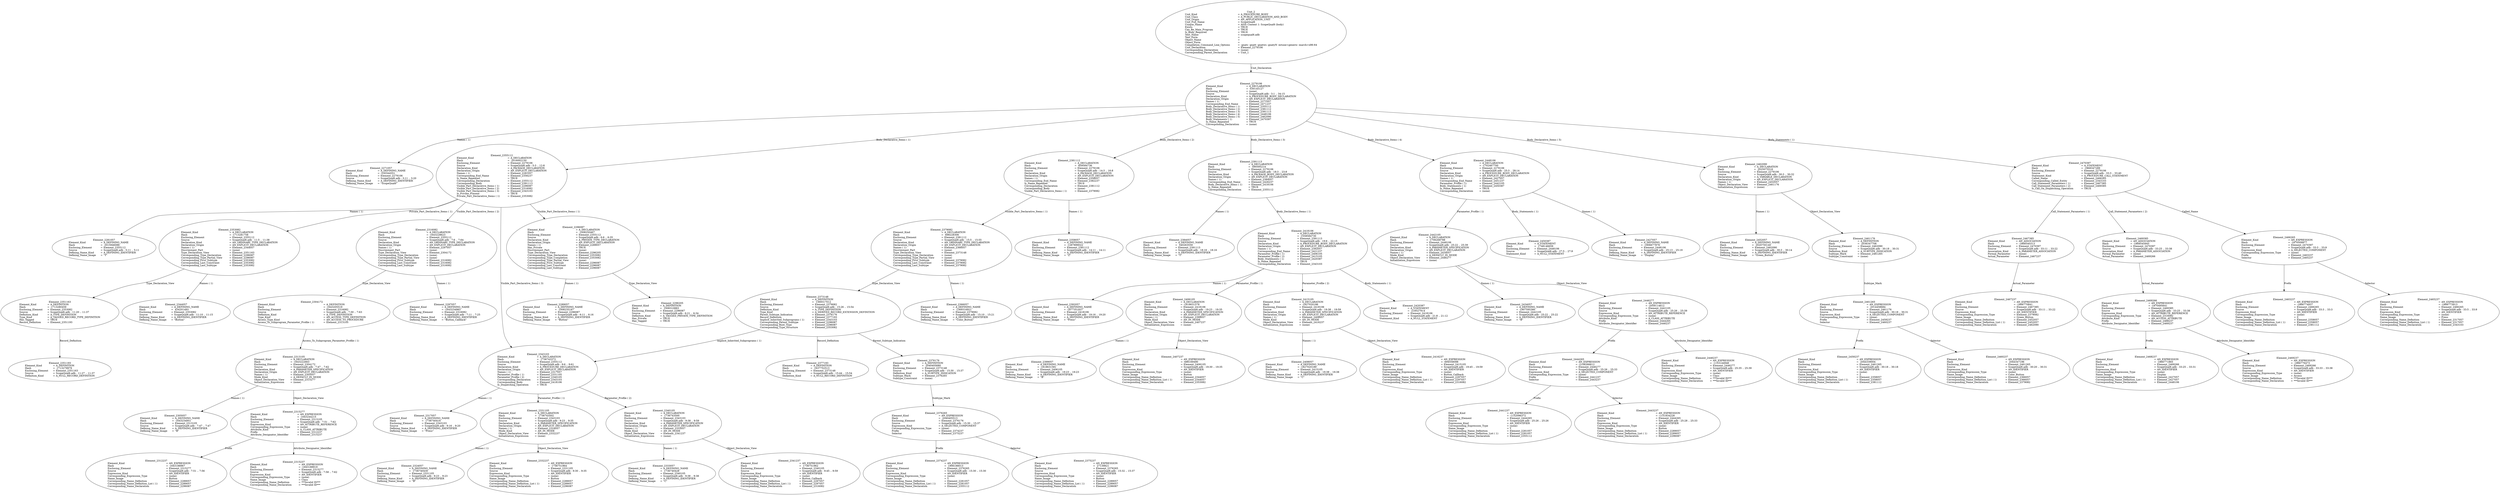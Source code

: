 digraph "scopequal6.adt" {
  Unit_2 -> Element_2279106
      [ label=Unit_Declaration ];
  Unit_2
      [ label=<<TABLE BORDER="0" CELLBORDER="0" CELLSPACING="0" CELLPADDING="0"> 
          <TR><TD COLSPAN="3">Unit_2</TD></TR>
          <TR><TD ALIGN="LEFT">Unit_Kind   </TD><TD> = </TD><TD ALIGN="LEFT">A_PROCEDURE_BODY</TD></TR>
          <TR><TD ALIGN="LEFT">Unit_Class   </TD><TD> = </TD><TD ALIGN="LEFT">A_PUBLIC_DECLARATION_AND_BODY</TD></TR>
          <TR><TD ALIGN="LEFT">Unit_Origin   </TD><TD> = </TD><TD ALIGN="LEFT">AN_APPLICATION_UNIT</TD></TR>
          <TR><TD ALIGN="LEFT">Unit_Full_Name    </TD><TD> = </TD><TD ALIGN="LEFT">ScopeQual6</TD></TR>
          <TR><TD ALIGN="LEFT">Unique_Name   </TD><TD> = </TD><TD ALIGN="LEFT">ASIS Context 1: ScopeQual6 (body)</TD></TR>
          <TR><TD ALIGN="LEFT">Exists  </TD><TD> = </TD><TD ALIGN="LEFT">TRUE</TD></TR>
          <TR><TD ALIGN="LEFT">Can_Be_Main_Program     </TD><TD> = </TD><TD ALIGN="LEFT">TRUE</TD></TR>
          <TR><TD ALIGN="LEFT">Is_Body_Required     </TD><TD> = </TD><TD ALIGN="LEFT">TRUE</TD></TR>
          <TR><TD ALIGN="LEFT">Text_Name   </TD><TD> = </TD><TD ALIGN="LEFT">scopequal6.adb</TD></TR>
          <TR><TD ALIGN="LEFT">Text_Form   </TD><TD> = </TD><TD ALIGN="LEFT"></TD></TR>
          <TR><TD ALIGN="LEFT">Object_Name   </TD><TD> = </TD><TD ALIGN="LEFT"></TD></TR>
          <TR><TD ALIGN="LEFT">Object_Form   </TD><TD> = </TD><TD ALIGN="LEFT"></TD></TR>
          <TR><TD ALIGN="LEFT">Compilation_Command_Line_Options         </TD><TD> = </TD><TD ALIGN="LEFT">-gnatc -gnatt -gnatws -gnatyN -mtune=generic -march=x86-64</TD></TR>
          <TR><TD ALIGN="LEFT">Unit_Declaration     </TD><TD> = </TD><TD ALIGN="LEFT">Element_2279106</TD></TR>
          <TR><TD ALIGN="LEFT">Corresponding_Declaration       </TD><TD> = </TD><TD ALIGN="LEFT">(none)</TD></TR>
          <TR><TD ALIGN="LEFT">Corresponding_Parent_Declaration         </TD><TD> = </TD><TD ALIGN="LEFT">Unit_1</TD></TR>
          </TABLE>> ];
  Element_2279106 -> Element_2271057
      [ label="Names ( 1)" ];
  Element_2279106 -> Element_2355112
      [ label="Body_Declarative_Items ( 1)" ];
  Element_2279106 -> Element_2381112
      [ label="Body_Declarative_Items ( 2)" ];
  Element_2279106 -> Element_2391113
      [ label="Body_Declarative_Items ( 3)" ];
  Element_2279106 -> Element_2448106
      [ label="Body_Declarative_Items ( 4)" ];
  Element_2279106 -> Element_2462090
      [ label="Body_Declarative_Items ( 5)" ];
  Element_2279106 -> Element_2470397
      [ label="Body_Statements ( 1)" ];
  Element_2279106
      [ label=<<TABLE BORDER="0" CELLBORDER="0" CELLSPACING="0" CELLPADDING="0"> 
          <TR><TD COLSPAN="3">Element_2279106</TD></TR>
          <TR><TD ALIGN="LEFT">Element_Kind    </TD><TD> = </TD><TD ALIGN="LEFT">A_DECLARATION</TD></TR>
          <TR><TD ALIGN="LEFT">Hash  </TD><TD> = </TD><TD ALIGN="LEFT">-530145127</TD></TR>
          <TR><TD ALIGN="LEFT">Enclosing_Element     </TD><TD> = </TD><TD ALIGN="LEFT">(none)</TD></TR>
          <TR><TD ALIGN="LEFT">Source  </TD><TD> = </TD><TD ALIGN="LEFT">ScopeQual6.adb - 3:1 .. 34:15</TD></TR>
          <TR><TD ALIGN="LEFT">Declaration_Kind     </TD><TD> = </TD><TD ALIGN="LEFT">A_PROCEDURE_BODY_DECLARATION</TD></TR>
          <TR><TD ALIGN="LEFT">Declaration_Origin     </TD><TD> = </TD><TD ALIGN="LEFT">AN_EXPLICIT_DECLARATION</TD></TR>
          <TR><TD ALIGN="LEFT">Names ( 1)   </TD><TD> = </TD><TD ALIGN="LEFT">Element_2271057</TD></TR>
          <TR><TD ALIGN="LEFT">Corresponding_End_Name      </TD><TD> = </TD><TD ALIGN="LEFT">Element_2471237</TD></TR>
          <TR><TD ALIGN="LEFT">Body_Declarative_Items ( 1)       </TD><TD> = </TD><TD ALIGN="LEFT">Element_2355112</TD></TR>
          <TR><TD ALIGN="LEFT">Body_Declarative_Items ( 2)       </TD><TD> = </TD><TD ALIGN="LEFT">Element_2381112</TD></TR>
          <TR><TD ALIGN="LEFT">Body_Declarative_Items ( 3)       </TD><TD> = </TD><TD ALIGN="LEFT">Element_2391113</TD></TR>
          <TR><TD ALIGN="LEFT">Body_Declarative_Items ( 4)       </TD><TD> = </TD><TD ALIGN="LEFT">Element_2448106</TD></TR>
          <TR><TD ALIGN="LEFT">Body_Declarative_Items ( 5)       </TD><TD> = </TD><TD ALIGN="LEFT">Element_2462090</TD></TR>
          <TR><TD ALIGN="LEFT">Body_Statements ( 1)      </TD><TD> = </TD><TD ALIGN="LEFT">Element_2470397</TD></TR>
          <TR><TD ALIGN="LEFT">Is_Name_Repeated     </TD><TD> = </TD><TD ALIGN="LEFT">TRUE</TD></TR>
          <TR><TD ALIGN="LEFT">Corresponding_Declaration       </TD><TD> = </TD><TD ALIGN="LEFT">(none)</TD></TR>
          </TABLE>> ];
  Element_2271057
      [ label=<<TABLE BORDER="0" CELLBORDER="0" CELLSPACING="0" CELLPADDING="0"> 
          <TR><TD COLSPAN="3">Element_2271057</TD></TR>
          <TR><TD ALIGN="LEFT">Element_Kind    </TD><TD> = </TD><TD ALIGN="LEFT">A_DEFINING_NAME</TD></TR>
          <TR><TD ALIGN="LEFT">Hash  </TD><TD> = </TD><TD ALIGN="LEFT">-530344551</TD></TR>
          <TR><TD ALIGN="LEFT">Enclosing_Element     </TD><TD> = </TD><TD ALIGN="LEFT">Element_2279106</TD></TR>
          <TR><TD ALIGN="LEFT">Source  </TD><TD> = </TD><TD ALIGN="LEFT">ScopeQual6.adb - 3:11 .. 3:20</TD></TR>
          <TR><TD ALIGN="LEFT">Defining_Name_Kind     </TD><TD> = </TD><TD ALIGN="LEFT">A_DEFINING_IDENTIFIER</TD></TR>
          <TR><TD ALIGN="LEFT">Defining_Name_Image     </TD><TD> = </TD><TD ALIGN="LEFT">"ScopeQual6"</TD></TR>
          </TABLE>> ];
  Element_2355112 -> Element_2281057
      [ label="Names ( 1)" ];
  Element_2355112 -> Element_2296087
      [ label="Visible_Part_Declarative_Items ( 1)" ];
  Element_2355112 -> Element_2316082
      [ label="Visible_Part_Declarative_Items ( 2)" ];
  Element_2355112 -> Element_2343103
      [ label="Visible_Part_Declarative_Items ( 3)" ];
  Element_2355112 -> Element_2353082
      [ label="Private_Part_Declarative_Items ( 1)" ];
  Element_2355112
      [ label=<<TABLE BORDER="0" CELLBORDER="0" CELLSPACING="0" CELLPADDING="0"> 
          <TR><TD COLSPAN="3">Element_2355112</TD></TR>
          <TR><TD ALIGN="LEFT">Element_Kind    </TD><TD> = </TD><TD ALIGN="LEFT">A_DECLARATION</TD></TR>
          <TR><TD ALIGN="LEFT">Hash  </TD><TD> = </TD><TD ALIGN="LEFT"> 2016002150</TD></TR>
          <TR><TD ALIGN="LEFT">Enclosing_Element     </TD><TD> = </TD><TD ALIGN="LEFT">Element_2279106</TD></TR>
          <TR><TD ALIGN="LEFT">Source  </TD><TD> = </TD><TD ALIGN="LEFT">ScopeQual6.adb - 5:3 .. 12:8</TD></TR>
          <TR><TD ALIGN="LEFT">Declaration_Kind     </TD><TD> = </TD><TD ALIGN="LEFT">A_PACKAGE_DECLARATION</TD></TR>
          <TR><TD ALIGN="LEFT">Declaration_Origin     </TD><TD> = </TD><TD ALIGN="LEFT">AN_EXPLICIT_DECLARATION</TD></TR>
          <TR><TD ALIGN="LEFT">Names ( 1)   </TD><TD> = </TD><TD ALIGN="LEFT">Element_2281057</TD></TR>
          <TR><TD ALIGN="LEFT">Corresponding_End_Name      </TD><TD> = </TD><TD ALIGN="LEFT">Element_2356237</TD></TR>
          <TR><TD ALIGN="LEFT">Is_Name_Repeated     </TD><TD> = </TD><TD ALIGN="LEFT">TRUE</TD></TR>
          <TR><TD ALIGN="LEFT">Corresponding_Declaration       </TD><TD> = </TD><TD ALIGN="LEFT">Element_2355112</TD></TR>
          <TR><TD ALIGN="LEFT">Corresponding_Body     </TD><TD> = </TD><TD ALIGN="LEFT">Element_2391113</TD></TR>
          <TR><TD ALIGN="LEFT">Visible_Part_Declarative_Items ( 1)         </TD><TD> = </TD><TD ALIGN="LEFT">Element_2296087</TD></TR>
          <TR><TD ALIGN="LEFT">Visible_Part_Declarative_Items ( 2)         </TD><TD> = </TD><TD ALIGN="LEFT">Element_2316082</TD></TR>
          <TR><TD ALIGN="LEFT">Visible_Part_Declarative_Items ( 3)         </TD><TD> = </TD><TD ALIGN="LEFT">Element_2343103</TD></TR>
          <TR><TD ALIGN="LEFT">Is_Private_Present     </TD><TD> = </TD><TD ALIGN="LEFT">TRUE</TD></TR>
          <TR><TD ALIGN="LEFT">Private_Part_Declarative_Items ( 1)         </TD><TD> = </TD><TD ALIGN="LEFT">Element_2353082</TD></TR>
          </TABLE>> ];
  Element_2281057
      [ label=<<TABLE BORDER="0" CELLBORDER="0" CELLSPACING="0" CELLPADDING="0"> 
          <TR><TD COLSPAN="3">Element_2281057</TD></TR>
          <TR><TD ALIGN="LEFT">Element_Kind    </TD><TD> = </TD><TD ALIGN="LEFT">A_DEFINING_NAME</TD></TR>
          <TR><TD ALIGN="LEFT">Hash  </TD><TD> = </TD><TD ALIGN="LEFT"> 2015946086</TD></TR>
          <TR><TD ALIGN="LEFT">Enclosing_Element     </TD><TD> = </TD><TD ALIGN="LEFT">Element_2355112</TD></TR>
          <TR><TD ALIGN="LEFT">Source  </TD><TD> = </TD><TD ALIGN="LEFT">ScopeQual6.adb - 5:11 .. 5:11</TD></TR>
          <TR><TD ALIGN="LEFT">Defining_Name_Kind     </TD><TD> = </TD><TD ALIGN="LEFT">A_DEFINING_IDENTIFIER</TD></TR>
          <TR><TD ALIGN="LEFT">Defining_Name_Image     </TD><TD> = </TD><TD ALIGN="LEFT">"Y"</TD></TR>
          </TABLE>> ];
  Element_2296087 -> Element_2289057
      [ label="Names ( 1)" ];
  Element_2296087 -> Element_2296205
      [ label=Type_Declaration_View ];
  Element_2296087
      [ label=<<TABLE BORDER="0" CELLBORDER="0" CELLSPACING="0" CELLPADDING="0"> 
          <TR><TD COLSPAN="3">Element_2296087</TD></TR>
          <TR><TD ALIGN="LEFT">Element_Kind    </TD><TD> = </TD><TD ALIGN="LEFT">A_DECLARATION</TD></TR>
          <TR><TD ALIGN="LEFT">Hash  </TD><TD> = </TD><TD ALIGN="LEFT"> 1008250467</TD></TR>
          <TR><TD ALIGN="LEFT">Enclosing_Element     </TD><TD> = </TD><TD ALIGN="LEFT">Element_2355112</TD></TR>
          <TR><TD ALIGN="LEFT">Source  </TD><TD> = </TD><TD ALIGN="LEFT">ScopeQual6.adb - 6:6 .. 6:35</TD></TR>
          <TR><TD ALIGN="LEFT">Declaration_Kind     </TD><TD> = </TD><TD ALIGN="LEFT">A_PRIVATE_TYPE_DECLARATION</TD></TR>
          <TR><TD ALIGN="LEFT">Declaration_Origin     </TD><TD> = </TD><TD ALIGN="LEFT">AN_EXPLICIT_DECLARATION</TD></TR>
          <TR><TD ALIGN="LEFT">Names ( 1)   </TD><TD> = </TD><TD ALIGN="LEFT">Element_2289057</TD></TR>
          <TR><TD ALIGN="LEFT">Has_Private   </TD><TD> = </TD><TD ALIGN="LEFT">TRUE</TD></TR>
          <TR><TD ALIGN="LEFT">Discriminant_Part     </TD><TD> = </TD><TD ALIGN="LEFT">(none)</TD></TR>
          <TR><TD ALIGN="LEFT">Type_Declaration_View      </TD><TD> = </TD><TD ALIGN="LEFT">Element_2296205</TD></TR>
          <TR><TD ALIGN="LEFT">Corresponding_Type_Declaration        </TD><TD> = </TD><TD ALIGN="LEFT">Element_2353082</TD></TR>
          <TR><TD ALIGN="LEFT">Corresponding_Type_Completion        </TD><TD> = </TD><TD ALIGN="LEFT">Element_2353082</TD></TR>
          <TR><TD ALIGN="LEFT">Corresponding_Type_Partial_View        </TD><TD> = </TD><TD ALIGN="LEFT">(none)</TD></TR>
          <TR><TD ALIGN="LEFT">Corresponding_First_Subtype       </TD><TD> = </TD><TD ALIGN="LEFT">Element_2296087</TD></TR>
          <TR><TD ALIGN="LEFT">Corresponding_Last_Constraint        </TD><TD> = </TD><TD ALIGN="LEFT">Element_2296087</TD></TR>
          <TR><TD ALIGN="LEFT">Corresponding_Last_Subtype       </TD><TD> = </TD><TD ALIGN="LEFT">Element_2296087</TD></TR>
          </TABLE>> ];
  Element_2289057
      [ label=<<TABLE BORDER="0" CELLBORDER="0" CELLSPACING="0" CELLPADDING="0"> 
          <TR><TD COLSPAN="3">Element_2289057</TD></TR>
          <TR><TD ALIGN="LEFT">Element_Kind    </TD><TD> = </TD><TD ALIGN="LEFT">A_DEFINING_NAME</TD></TR>
          <TR><TD ALIGN="LEFT">Hash  </TD><TD> = </TD><TD ALIGN="LEFT"> 1008235187</TD></TR>
          <TR><TD ALIGN="LEFT">Enclosing_Element     </TD><TD> = </TD><TD ALIGN="LEFT">Element_2296087</TD></TR>
          <TR><TD ALIGN="LEFT">Source  </TD><TD> = </TD><TD ALIGN="LEFT">ScopeQual6.adb - 6:11 .. 6:16</TD></TR>
          <TR><TD ALIGN="LEFT">Defining_Name_Kind     </TD><TD> = </TD><TD ALIGN="LEFT">A_DEFINING_IDENTIFIER</TD></TR>
          <TR><TD ALIGN="LEFT">Defining_Name_Image     </TD><TD> = </TD><TD ALIGN="LEFT">"Button"</TD></TR>
          </TABLE>> ];
  Element_2296205
      [ label=<<TABLE BORDER="0" CELLBORDER="0" CELLSPACING="0" CELLPADDING="0"> 
          <TR><TD COLSPAN="3">Element_2296205</TD></TR>
          <TR><TD ALIGN="LEFT">Element_Kind    </TD><TD> = </TD><TD ALIGN="LEFT">A_DEFINITION</TD></TR>
          <TR><TD ALIGN="LEFT">Hash  </TD><TD> = </TD><TD ALIGN="LEFT"> 1008310883</TD></TR>
          <TR><TD ALIGN="LEFT">Enclosing_Element     </TD><TD> = </TD><TD ALIGN="LEFT">Element_2296087</TD></TR>
          <TR><TD ALIGN="LEFT">Source  </TD><TD> = </TD><TD ALIGN="LEFT">ScopeQual6.adb - 6:21 .. 6:34</TD></TR>
          <TR><TD ALIGN="LEFT">Definition_Kind    </TD><TD> = </TD><TD ALIGN="LEFT">A_TAGGED_PRIVATE_TYPE_DEFINITION</TD></TR>
          <TR><TD ALIGN="LEFT">Has_Private   </TD><TD> = </TD><TD ALIGN="LEFT">TRUE</TD></TR>
          <TR><TD ALIGN="LEFT">Has_Tagged   </TD><TD> = </TD><TD ALIGN="LEFT">TRUE</TD></TR>
          </TABLE>> ];
  Element_2316082 -> Element_2297057
      [ label="Names ( 1)" ];
  Element_2316082 -> Element_2304172
      [ label=Type_Declaration_View ];
  Element_2316082
      [ label=<<TABLE BORDER="0" CELLBORDER="0" CELLSPACING="0" CELLPADDING="0"> 
          <TR><TD COLSPAN="3">Element_2316082</TD></TR>
          <TR><TD ALIGN="LEFT">Element_Kind    </TD><TD> = </TD><TD ALIGN="LEFT">A_DECLARATION</TD></TR>
          <TR><TD ALIGN="LEFT">Hash  </TD><TD> = </TD><TD ALIGN="LEFT">-1643228623</TD></TR>
          <TR><TD ALIGN="LEFT">Enclosing_Element     </TD><TD> = </TD><TD ALIGN="LEFT">Element_2355112</TD></TR>
          <TR><TD ALIGN="LEFT">Source  </TD><TD> = </TD><TD ALIGN="LEFT">ScopeQual6.adb - 7:6 .. 7:64</TD></TR>
          <TR><TD ALIGN="LEFT">Declaration_Kind     </TD><TD> = </TD><TD ALIGN="LEFT">AN_ORDINARY_TYPE_DECLARATION</TD></TR>
          <TR><TD ALIGN="LEFT">Declaration_Origin     </TD><TD> = </TD><TD ALIGN="LEFT">AN_EXPLICIT_DECLARATION</TD></TR>
          <TR><TD ALIGN="LEFT">Names ( 1)   </TD><TD> = </TD><TD ALIGN="LEFT">Element_2297057</TD></TR>
          <TR><TD ALIGN="LEFT">Discriminant_Part     </TD><TD> = </TD><TD ALIGN="LEFT">(none)</TD></TR>
          <TR><TD ALIGN="LEFT">Type_Declaration_View      </TD><TD> = </TD><TD ALIGN="LEFT">Element_2304172</TD></TR>
          <TR><TD ALIGN="LEFT">Corresponding_Type_Declaration        </TD><TD> = </TD><TD ALIGN="LEFT">(none)</TD></TR>
          <TR><TD ALIGN="LEFT">Corresponding_Type_Partial_View        </TD><TD> = </TD><TD ALIGN="LEFT">(none)</TD></TR>
          <TR><TD ALIGN="LEFT">Corresponding_First_Subtype       </TD><TD> = </TD><TD ALIGN="LEFT">Element_2316082</TD></TR>
          <TR><TD ALIGN="LEFT">Corresponding_Last_Constraint        </TD><TD> = </TD><TD ALIGN="LEFT">Element_2316082</TD></TR>
          <TR><TD ALIGN="LEFT">Corresponding_Last_Subtype       </TD><TD> = </TD><TD ALIGN="LEFT">Element_2316082</TD></TR>
          </TABLE>> ];
  Element_2297057
      [ label=<<TABLE BORDER="0" CELLBORDER="0" CELLSPACING="0" CELLPADDING="0"> 
          <TR><TD COLSPAN="3">Element_2297057</TD></TR>
          <TR><TD ALIGN="LEFT">Element_Kind    </TD><TD> = </TD><TD ALIGN="LEFT">A_DEFINING_NAME</TD></TR>
          <TR><TD ALIGN="LEFT">Hash  </TD><TD> = </TD><TD ALIGN="LEFT">-1643234983</TD></TR>
          <TR><TD ALIGN="LEFT">Enclosing_Element     </TD><TD> = </TD><TD ALIGN="LEFT">Element_2316082</TD></TR>
          <TR><TD ALIGN="LEFT">Source  </TD><TD> = </TD><TD ALIGN="LEFT">ScopeQual6.adb - 7:11 .. 7:25</TD></TR>
          <TR><TD ALIGN="LEFT">Defining_Name_Kind     </TD><TD> = </TD><TD ALIGN="LEFT">A_DEFINING_IDENTIFIER</TD></TR>
          <TR><TD ALIGN="LEFT">Defining_Name_Image     </TD><TD> = </TD><TD ALIGN="LEFT">"Button_Callback"</TD></TR>
          </TABLE>> ];
  Element_2304172 -> Element_2313105
      [ label="Access_To_Subprogram_Parameter_Profile ( 1)" ];
  Element_2304172
      [ label=<<TABLE BORDER="0" CELLBORDER="0" CELLSPACING="0" CELLPADDING="0"> 
          <TR><TD COLSPAN="3">Element_2304172</TD></TR>
          <TR><TD ALIGN="LEFT">Element_Kind    </TD><TD> = </TD><TD ALIGN="LEFT">A_DEFINITION</TD></TR>
          <TR><TD ALIGN="LEFT">Hash  </TD><TD> = </TD><TD ALIGN="LEFT">-1643205519</TD></TR>
          <TR><TD ALIGN="LEFT">Enclosing_Element     </TD><TD> = </TD><TD ALIGN="LEFT">Element_2316082</TD></TR>
          <TR><TD ALIGN="LEFT">Source  </TD><TD> = </TD><TD ALIGN="LEFT">ScopeQual6.adb - 7:30 .. 7:63</TD></TR>
          <TR><TD ALIGN="LEFT">Definition_Kind    </TD><TD> = </TD><TD ALIGN="LEFT">A_TYPE_DEFINITION</TD></TR>
          <TR><TD ALIGN="LEFT">Type_Kind   </TD><TD> = </TD><TD ALIGN="LEFT">AN_ACCESS_TYPE_DEFINITION</TD></TR>
          <TR><TD ALIGN="LEFT">Access_Type_Kind     </TD><TD> = </TD><TD ALIGN="LEFT">AN_ACCESS_TO_PROCEDURE</TD></TR>
          <TR><TD ALIGN="LEFT">Access_To_Subprogram_Parameter_Profile ( 1)           </TD><TD> = </TD><TD ALIGN="LEFT">Element_2313105</TD></TR>
          </TABLE>> ];
  Element_2313105 -> Element_2305057
      [ label="Names ( 1)" ];
  Element_2313105 -> Element_2315277
      [ label=Object_Declaration_View ];
  Element_2313105
      [ label=<<TABLE BORDER="0" CELLBORDER="0" CELLSPACING="0" CELLPADDING="0"> 
          <TR><TD COLSPAN="3">Element_2313105</TD></TR>
          <TR><TD ALIGN="LEFT">Element_Kind    </TD><TD> = </TD><TD ALIGN="LEFT">A_DECLARATION</TD></TR>
          <TR><TD ALIGN="LEFT">Hash  </TD><TD> = </TD><TD ALIGN="LEFT">-1643222663</TD></TR>
          <TR><TD ALIGN="LEFT">Enclosing_Element     </TD><TD> = </TD><TD ALIGN="LEFT">Element_2304172</TD></TR>
          <TR><TD ALIGN="LEFT">Source  </TD><TD> = </TD><TD ALIGN="LEFT">ScopeQual6.adb - 7:47 .. 7:62</TD></TR>
          <TR><TD ALIGN="LEFT">Declaration_Kind     </TD><TD> = </TD><TD ALIGN="LEFT">A_PARAMETER_SPECIFICATION</TD></TR>
          <TR><TD ALIGN="LEFT">Declaration_Origin     </TD><TD> = </TD><TD ALIGN="LEFT">AN_EXPLICIT_DECLARATION</TD></TR>
          <TR><TD ALIGN="LEFT">Names ( 1)   </TD><TD> = </TD><TD ALIGN="LEFT">Element_2305057</TD></TR>
          <TR><TD ALIGN="LEFT">Mode_Kind   </TD><TD> = </TD><TD ALIGN="LEFT">A_DEFAULT_IN_MODE</TD></TR>
          <TR><TD ALIGN="LEFT">Object_Declaration_View      </TD><TD> = </TD><TD ALIGN="LEFT">Element_2315277</TD></TR>
          <TR><TD ALIGN="LEFT">Initialization_Expression       </TD><TD> = </TD><TD ALIGN="LEFT">(none)</TD></TR>
          </TABLE>> ];
  Element_2305057
      [ label=<<TABLE BORDER="0" CELLBORDER="0" CELLSPACING="0" CELLPADDING="0"> 
          <TR><TD COLSPAN="3">Element_2305057</TD></TR>
          <TR><TD ALIGN="LEFT">Element_Kind    </TD><TD> = </TD><TD ALIGN="LEFT">A_DEFINING_NAME</TD></TR>
          <TR><TD ALIGN="LEFT">Hash  </TD><TD> = </TD><TD ALIGN="LEFT">-1643234951</TD></TR>
          <TR><TD ALIGN="LEFT">Enclosing_Element     </TD><TD> = </TD><TD ALIGN="LEFT">Element_2313105</TD></TR>
          <TR><TD ALIGN="LEFT">Source  </TD><TD> = </TD><TD ALIGN="LEFT">ScopeQual6.adb - 7:47 .. 7:47</TD></TR>
          <TR><TD ALIGN="LEFT">Defining_Name_Kind     </TD><TD> = </TD><TD ALIGN="LEFT">A_DEFINING_IDENTIFIER</TD></TR>
          <TR><TD ALIGN="LEFT">Defining_Name_Image     </TD><TD> = </TD><TD ALIGN="LEFT">"B"</TD></TR>
          </TABLE>> ];
  Element_2315277 -> Element_2312237
      [ label=Prefix ];
  Element_2315277 -> Element_2315237
      [ label=Attribute_Designator_Identifier ];
  Element_2315277
      [ label=<<TABLE BORDER="0" CELLBORDER="0" CELLSPACING="0" CELLPADDING="0"> 
          <TR><TD COLSPAN="3">Element_2315277</TD></TR>
          <TR><TD ALIGN="LEFT">Element_Kind    </TD><TD> = </TD><TD ALIGN="LEFT">AN_EXPRESSION</TD></TR>
          <TR><TD ALIGN="LEFT">Hash  </TD><TD> = </TD><TD ALIGN="LEFT">-1643244215</TD></TR>
          <TR><TD ALIGN="LEFT">Enclosing_Element     </TD><TD> = </TD><TD ALIGN="LEFT">Element_2313105</TD></TR>
          <TR><TD ALIGN="LEFT">Source  </TD><TD> = </TD><TD ALIGN="LEFT">ScopeQual6.adb - 7:51 .. 7:62</TD></TR>
          <TR><TD ALIGN="LEFT">Expression_Kind    </TD><TD> = </TD><TD ALIGN="LEFT">AN_ATTRIBUTE_REFERENCE</TD></TR>
          <TR><TD ALIGN="LEFT">Corresponding_Expression_Type        </TD><TD> = </TD><TD ALIGN="LEFT">(none)</TD></TR>
          <TR><TD ALIGN="LEFT">Attribute_Kind    </TD><TD> = </TD><TD ALIGN="LEFT">A_CLASS_ATTRIBUTE</TD></TR>
          <TR><TD ALIGN="LEFT">Prefix  </TD><TD> = </TD><TD ALIGN="LEFT">Element_2312237</TD></TR>
          <TR><TD ALIGN="LEFT">Attribute_Designator_Identifier        </TD><TD> = </TD><TD ALIGN="LEFT">Element_2315237</TD></TR>
          </TABLE>> ];
  Element_2312237
      [ label=<<TABLE BORDER="0" CELLBORDER="0" CELLSPACING="0" CELLPADDING="0"> 
          <TR><TD COLSPAN="3">Element_2312237</TD></TR>
          <TR><TD ALIGN="LEFT">Element_Kind    </TD><TD> = </TD><TD ALIGN="LEFT">AN_EXPRESSION</TD></TR>
          <TR><TD ALIGN="LEFT">Hash  </TD><TD> = </TD><TD ALIGN="LEFT">-1643188967</TD></TR>
          <TR><TD ALIGN="LEFT">Enclosing_Element     </TD><TD> = </TD><TD ALIGN="LEFT">Element_2315277</TD></TR>
          <TR><TD ALIGN="LEFT">Source  </TD><TD> = </TD><TD ALIGN="LEFT">ScopeQual6.adb - 7:51 .. 7:56</TD></TR>
          <TR><TD ALIGN="LEFT">Expression_Kind    </TD><TD> = </TD><TD ALIGN="LEFT">AN_IDENTIFIER</TD></TR>
          <TR><TD ALIGN="LEFT">Corresponding_Expression_Type        </TD><TD> = </TD><TD ALIGN="LEFT">(none)</TD></TR>
          <TR><TD ALIGN="LEFT">Name_Image   </TD><TD> = </TD><TD ALIGN="LEFT">Button</TD></TR>
          <TR><TD ALIGN="LEFT">Corresponding_Name_Definition        </TD><TD> = </TD><TD ALIGN="LEFT">Element_2289057</TD></TR>
          <TR><TD ALIGN="LEFT">Corresponding_Name_Definition_List ( 1)          </TD><TD> = </TD><TD ALIGN="LEFT">Element_2289057</TD></TR>
          <TR><TD ALIGN="LEFT">Corresponding_Name_Declaration        </TD><TD> = </TD><TD ALIGN="LEFT">Element_2296087</TD></TR>
          </TABLE>> ];
  Element_2315237
      [ label=<<TABLE BORDER="0" CELLBORDER="0" CELLSPACING="0" CELLPADDING="0"> 
          <TR><TD COLSPAN="3">Element_2315237</TD></TR>
          <TR><TD ALIGN="LEFT">Element_Kind    </TD><TD> = </TD><TD ALIGN="LEFT">AN_EXPRESSION</TD></TR>
          <TR><TD ALIGN="LEFT">Hash  </TD><TD> = </TD><TD ALIGN="LEFT">-1643188919</TD></TR>
          <TR><TD ALIGN="LEFT">Enclosing_Element     </TD><TD> = </TD><TD ALIGN="LEFT">Element_2315277</TD></TR>
          <TR><TD ALIGN="LEFT">Source  </TD><TD> = </TD><TD ALIGN="LEFT">ScopeQual6.adb - 7:58 .. 7:62</TD></TR>
          <TR><TD ALIGN="LEFT">Expression_Kind    </TD><TD> = </TD><TD ALIGN="LEFT">AN_IDENTIFIER</TD></TR>
          <TR><TD ALIGN="LEFT">Corresponding_Expression_Type        </TD><TD> = </TD><TD ALIGN="LEFT">(none)</TD></TR>
          <TR><TD ALIGN="LEFT">Name_Image   </TD><TD> = </TD><TD ALIGN="LEFT">Class</TD></TR>
          <TR><TD ALIGN="LEFT">Corresponding_Name_Definition        </TD><TD> = </TD><TD ALIGN="LEFT">***Invalid ID***</TD></TR>
          <TR><TD ALIGN="LEFT">Corresponding_Name_Declaration        </TD><TD> = </TD><TD ALIGN="LEFT">***Invalid ID***</TD></TR>
          </TABLE>> ];
  Element_2343103 -> Element_2317057
      [ label="Names ( 1)" ];
  Element_2343103 -> Element_2331105
      [ label="Parameter_Profile ( 1)" ];
  Element_2343103 -> Element_2340105
      [ label="Parameter_Profile ( 2)" ];
  Element_2343103
      [ label=<<TABLE BORDER="0" CELLBORDER="0" CELLSPACING="0" CELLPADDING="0"> 
          <TR><TD COLSPAN="3">Element_2343103</TD></TR>
          <TR><TD ALIGN="LEFT">Element_Kind    </TD><TD> = </TD><TD ALIGN="LEFT">A_DECLARATION</TD></TR>
          <TR><TD ALIGN="LEFT">Hash  </TD><TD> = </TD><TD ALIGN="LEFT"> 1736743372</TD></TR>
          <TR><TD ALIGN="LEFT">Enclosing_Element     </TD><TD> = </TD><TD ALIGN="LEFT">Element_2355112</TD></TR>
          <TR><TD ALIGN="LEFT">Source  </TD><TD> = </TD><TD ALIGN="LEFT">ScopeQual6.adb - 9:6 .. 9:61</TD></TR>
          <TR><TD ALIGN="LEFT">Declaration_Kind     </TD><TD> = </TD><TD ALIGN="LEFT">A_PROCEDURE_DECLARATION</TD></TR>
          <TR><TD ALIGN="LEFT">Declaration_Origin     </TD><TD> = </TD><TD ALIGN="LEFT">AN_EXPLICIT_DECLARATION</TD></TR>
          <TR><TD ALIGN="LEFT">Names ( 1)   </TD><TD> = </TD><TD ALIGN="LEFT">Element_2317057</TD></TR>
          <TR><TD ALIGN="LEFT">Parameter_Profile ( 1)      </TD><TD> = </TD><TD ALIGN="LEFT">Element_2331105</TD></TR>
          <TR><TD ALIGN="LEFT">Parameter_Profile ( 2)      </TD><TD> = </TD><TD ALIGN="LEFT">Element_2340105</TD></TR>
          <TR><TD ALIGN="LEFT">Corresponding_Declaration       </TD><TD> = </TD><TD ALIGN="LEFT">Element_2343103</TD></TR>
          <TR><TD ALIGN="LEFT">Corresponding_Body     </TD><TD> = </TD><TD ALIGN="LEFT">Element_2418106</TD></TR>
          <TR><TD ALIGN="LEFT">Is_Dispatching_Operation       </TD><TD> = </TD><TD ALIGN="LEFT">TRUE</TD></TR>
          </TABLE>> ];
  Element_2317057
      [ label=<<TABLE BORDER="0" CELLBORDER="0" CELLSPACING="0" CELLPADDING="0"> 
          <TR><TD COLSPAN="3">Element_2317057</TD></TR>
          <TR><TD ALIGN="LEFT">Element_Kind    </TD><TD> = </TD><TD ALIGN="LEFT">A_DEFINING_NAME</TD></TR>
          <TR><TD ALIGN="LEFT">Hash  </TD><TD> = </TD><TD ALIGN="LEFT"> 1736740416</TD></TR>
          <TR><TD ALIGN="LEFT">Enclosing_Element     </TD><TD> = </TD><TD ALIGN="LEFT">Element_2343103</TD></TR>
          <TR><TD ALIGN="LEFT">Source  </TD><TD> = </TD><TD ALIGN="LEFT">ScopeQual6.adb - 9:16 .. 9:20</TD></TR>
          <TR><TD ALIGN="LEFT">Defining_Name_Kind     </TD><TD> = </TD><TD ALIGN="LEFT">A_DEFINING_IDENTIFIER</TD></TR>
          <TR><TD ALIGN="LEFT">Defining_Name_Image     </TD><TD> = </TD><TD ALIGN="LEFT">"Press"</TD></TR>
          </TABLE>> ];
  Element_2331105 -> Element_2324057
      [ label="Names ( 1)" ];
  Element_2331105 -> Element_2332237
      [ label=Object_Declaration_View ];
  Element_2331105
      [ label=<<TABLE BORDER="0" CELLBORDER="0" CELLSPACING="0" CELLPADDING="0"> 
          <TR><TD COLSPAN="3">Element_2331105</TD></TR>
          <TR><TD ALIGN="LEFT">Element_Kind    </TD><TD> = </TD><TD ALIGN="LEFT">A_DECLARATION</TD></TR>
          <TR><TD ALIGN="LEFT">Hash  </TD><TD> = </TD><TD ALIGN="LEFT"> 1736743502</TD></TR>
          <TR><TD ALIGN="LEFT">Enclosing_Element     </TD><TD> = </TD><TD ALIGN="LEFT">Element_2343103</TD></TR>
          <TR><TD ALIGN="LEFT">Source  </TD><TD> = </TD><TD ALIGN="LEFT">ScopeQual6.adb - 9:23 .. 9:35</TD></TR>
          <TR><TD ALIGN="LEFT">Declaration_Kind     </TD><TD> = </TD><TD ALIGN="LEFT">A_PARAMETER_SPECIFICATION</TD></TR>
          <TR><TD ALIGN="LEFT">Declaration_Origin     </TD><TD> = </TD><TD ALIGN="LEFT">AN_EXPLICIT_DECLARATION</TD></TR>
          <TR><TD ALIGN="LEFT">Names ( 1)   </TD><TD> = </TD><TD ALIGN="LEFT">Element_2324057</TD></TR>
          <TR><TD ALIGN="LEFT">Mode_Kind   </TD><TD> = </TD><TD ALIGN="LEFT">AN_IN_MODE</TD></TR>
          <TR><TD ALIGN="LEFT">Object_Declaration_View      </TD><TD> = </TD><TD ALIGN="LEFT">Element_2332237</TD></TR>
          <TR><TD ALIGN="LEFT">Initialization_Expression       </TD><TD> = </TD><TD ALIGN="LEFT">(none)</TD></TR>
          </TABLE>> ];
  Element_2324057
      [ label=<<TABLE BORDER="0" CELLBORDER="0" CELLSPACING="0" CELLPADDING="0"> 
          <TR><TD COLSPAN="3">Element_2324057</TD></TR>
          <TR><TD ALIGN="LEFT">Element_Kind    </TD><TD> = </TD><TD ALIGN="LEFT">A_DEFINING_NAME</TD></TR>
          <TR><TD ALIGN="LEFT">Hash  </TD><TD> = </TD><TD ALIGN="LEFT"> 1736740430</TD></TR>
          <TR><TD ALIGN="LEFT">Enclosing_Element     </TD><TD> = </TD><TD ALIGN="LEFT">Element_2331105</TD></TR>
          <TR><TD ALIGN="LEFT">Source  </TD><TD> = </TD><TD ALIGN="LEFT">ScopeQual6.adb - 9:23 .. 9:23</TD></TR>
          <TR><TD ALIGN="LEFT">Defining_Name_Kind     </TD><TD> = </TD><TD ALIGN="LEFT">A_DEFINING_IDENTIFIER</TD></TR>
          <TR><TD ALIGN="LEFT">Defining_Name_Image     </TD><TD> = </TD><TD ALIGN="LEFT">"B"</TD></TR>
          </TABLE>> ];
  Element_2332237
      [ label=<<TABLE BORDER="0" CELLBORDER="0" CELLSPACING="0" CELLPADDING="0"> 
          <TR><TD COLSPAN="3">Element_2332237</TD></TR>
          <TR><TD ALIGN="LEFT">Element_Kind    </TD><TD> = </TD><TD ALIGN="LEFT">AN_EXPRESSION</TD></TR>
          <TR><TD ALIGN="LEFT">Hash  </TD><TD> = </TD><TD ALIGN="LEFT"> 1736751964</TD></TR>
          <TR><TD ALIGN="LEFT">Enclosing_Element     </TD><TD> = </TD><TD ALIGN="LEFT">Element_2331105</TD></TR>
          <TR><TD ALIGN="LEFT">Source  </TD><TD> = </TD><TD ALIGN="LEFT">ScopeQual6.adb - 9:30 .. 9:35</TD></TR>
          <TR><TD ALIGN="LEFT">Expression_Kind    </TD><TD> = </TD><TD ALIGN="LEFT">AN_IDENTIFIER</TD></TR>
          <TR><TD ALIGN="LEFT">Corresponding_Expression_Type        </TD><TD> = </TD><TD ALIGN="LEFT">(none)</TD></TR>
          <TR><TD ALIGN="LEFT">Name_Image   </TD><TD> = </TD><TD ALIGN="LEFT">Button</TD></TR>
          <TR><TD ALIGN="LEFT">Corresponding_Name_Definition        </TD><TD> = </TD><TD ALIGN="LEFT">Element_2289057</TD></TR>
          <TR><TD ALIGN="LEFT">Corresponding_Name_Definition_List ( 1)          </TD><TD> = </TD><TD ALIGN="LEFT">Element_2289057</TD></TR>
          <TR><TD ALIGN="LEFT">Corresponding_Name_Declaration        </TD><TD> = </TD><TD ALIGN="LEFT">Element_2296087</TD></TR>
          </TABLE>> ];
  Element_2340105 -> Element_2333057
      [ label="Names ( 1)" ];
  Element_2340105 -> Element_2341237
      [ label=Object_Declaration_View ];
  Element_2340105
      [ label=<<TABLE BORDER="0" CELLBORDER="0" CELLSPACING="0" CELLPADDING="0"> 
          <TR><TD COLSPAN="3">Element_2340105</TD></TR>
          <TR><TD ALIGN="LEFT">Element_Kind    </TD><TD> = </TD><TD ALIGN="LEFT">A_DECLARATION</TD></TR>
          <TR><TD ALIGN="LEFT">Hash  </TD><TD> = </TD><TD ALIGN="LEFT"> 1736743500</TD></TR>
          <TR><TD ALIGN="LEFT">Enclosing_Element     </TD><TD> = </TD><TD ALIGN="LEFT">Element_2343103</TD></TR>
          <TR><TD ALIGN="LEFT">Source  </TD><TD> = </TD><TD ALIGN="LEFT">ScopeQual6.adb - 9:38 .. 9:59</TD></TR>
          <TR><TD ALIGN="LEFT">Declaration_Kind     </TD><TD> = </TD><TD ALIGN="LEFT">A_PARAMETER_SPECIFICATION</TD></TR>
          <TR><TD ALIGN="LEFT">Declaration_Origin     </TD><TD> = </TD><TD ALIGN="LEFT">AN_EXPLICIT_DECLARATION</TD></TR>
          <TR><TD ALIGN="LEFT">Names ( 1)   </TD><TD> = </TD><TD ALIGN="LEFT">Element_2333057</TD></TR>
          <TR><TD ALIGN="LEFT">Mode_Kind   </TD><TD> = </TD><TD ALIGN="LEFT">AN_IN_MODE</TD></TR>
          <TR><TD ALIGN="LEFT">Object_Declaration_View      </TD><TD> = </TD><TD ALIGN="LEFT">Element_2341237</TD></TR>
          <TR><TD ALIGN="LEFT">Initialization_Expression       </TD><TD> = </TD><TD ALIGN="LEFT">(none)</TD></TR>
          </TABLE>> ];
  Element_2333057
      [ label=<<TABLE BORDER="0" CELLBORDER="0" CELLSPACING="0" CELLPADDING="0"> 
          <TR><TD COLSPAN="3">Element_2333057</TD></TR>
          <TR><TD ALIGN="LEFT">Element_Kind    </TD><TD> = </TD><TD ALIGN="LEFT">A_DEFINING_NAME</TD></TR>
          <TR><TD ALIGN="LEFT">Hash  </TD><TD> = </TD><TD ALIGN="LEFT"> 1736740428</TD></TR>
          <TR><TD ALIGN="LEFT">Enclosing_Element     </TD><TD> = </TD><TD ALIGN="LEFT">Element_2340105</TD></TR>
          <TR><TD ALIGN="LEFT">Source  </TD><TD> = </TD><TD ALIGN="LEFT">ScopeQual6.adb - 9:38 .. 9:38</TD></TR>
          <TR><TD ALIGN="LEFT">Defining_Name_Kind     </TD><TD> = </TD><TD ALIGN="LEFT">A_DEFINING_IDENTIFIER</TD></TR>
          <TR><TD ALIGN="LEFT">Defining_Name_Image     </TD><TD> = </TD><TD ALIGN="LEFT">"C"</TD></TR>
          </TABLE>> ];
  Element_2341237
      [ label=<<TABLE BORDER="0" CELLBORDER="0" CELLSPACING="0" CELLPADDING="0"> 
          <TR><TD COLSPAN="3">Element_2341237</TD></TR>
          <TR><TD ALIGN="LEFT">Element_Kind    </TD><TD> = </TD><TD ALIGN="LEFT">AN_EXPRESSION</TD></TR>
          <TR><TD ALIGN="LEFT">Hash  </TD><TD> = </TD><TD ALIGN="LEFT"> 1736751962</TD></TR>
          <TR><TD ALIGN="LEFT">Enclosing_Element     </TD><TD> = </TD><TD ALIGN="LEFT">Element_2340105</TD></TR>
          <TR><TD ALIGN="LEFT">Source  </TD><TD> = </TD><TD ALIGN="LEFT">ScopeQual6.adb - 9:45 .. 9:59</TD></TR>
          <TR><TD ALIGN="LEFT">Expression_Kind    </TD><TD> = </TD><TD ALIGN="LEFT">AN_IDENTIFIER</TD></TR>
          <TR><TD ALIGN="LEFT">Corresponding_Expression_Type        </TD><TD> = </TD><TD ALIGN="LEFT">(none)</TD></TR>
          <TR><TD ALIGN="LEFT">Name_Image   </TD><TD> = </TD><TD ALIGN="LEFT">Button_Callback</TD></TR>
          <TR><TD ALIGN="LEFT">Corresponding_Name_Definition        </TD><TD> = </TD><TD ALIGN="LEFT">Element_2297057</TD></TR>
          <TR><TD ALIGN="LEFT">Corresponding_Name_Definition_List ( 1)          </TD><TD> = </TD><TD ALIGN="LEFT">Element_2297057</TD></TR>
          <TR><TD ALIGN="LEFT">Corresponding_Name_Declaration        </TD><TD> = </TD><TD ALIGN="LEFT">Element_2316082</TD></TR>
          </TABLE>> ];
  Element_2353082 -> Element_2344057
      [ label="Names ( 1)" ];
  Element_2353082 -> Element_2351163
      [ label=Type_Declaration_View ];
  Element_2353082
      [ label=<<TABLE BORDER="0" CELLBORDER="0" CELLSPACING="0" CELLPADDING="0"> 
          <TR><TD COLSPAN="3">Element_2353082</TD></TR>
          <TR><TD ALIGN="LEFT">Element_Kind    </TD><TD> = </TD><TD ALIGN="LEFT">A_DECLARATION</TD></TR>
          <TR><TD ALIGN="LEFT">Hash  </TD><TD> = </TD><TD ALIGN="LEFT">-1713281758</TD></TR>
          <TR><TD ALIGN="LEFT">Enclosing_Element     </TD><TD> = </TD><TD ALIGN="LEFT">Element_2355112</TD></TR>
          <TR><TD ALIGN="LEFT">Source  </TD><TD> = </TD><TD ALIGN="LEFT">ScopeQual6.adb - 11:5 .. 11:38</TD></TR>
          <TR><TD ALIGN="LEFT">Declaration_Kind     </TD><TD> = </TD><TD ALIGN="LEFT">AN_ORDINARY_TYPE_DECLARATION</TD></TR>
          <TR><TD ALIGN="LEFT">Declaration_Origin     </TD><TD> = </TD><TD ALIGN="LEFT">AN_EXPLICIT_DECLARATION</TD></TR>
          <TR><TD ALIGN="LEFT">Names ( 1)   </TD><TD> = </TD><TD ALIGN="LEFT">Element_2344057</TD></TR>
          <TR><TD ALIGN="LEFT">Discriminant_Part     </TD><TD> = </TD><TD ALIGN="LEFT">(none)</TD></TR>
          <TR><TD ALIGN="LEFT">Type_Declaration_View      </TD><TD> = </TD><TD ALIGN="LEFT">Element_2351163</TD></TR>
          <TR><TD ALIGN="LEFT">Corresponding_Type_Declaration        </TD><TD> = </TD><TD ALIGN="LEFT">Element_2296087</TD></TR>
          <TR><TD ALIGN="LEFT">Corresponding_Type_Partial_View        </TD><TD> = </TD><TD ALIGN="LEFT">Element_2296087</TD></TR>
          <TR><TD ALIGN="LEFT">Corresponding_First_Subtype       </TD><TD> = </TD><TD ALIGN="LEFT">Element_2353082</TD></TR>
          <TR><TD ALIGN="LEFT">Corresponding_Last_Constraint        </TD><TD> = </TD><TD ALIGN="LEFT">Element_2353082</TD></TR>
          <TR><TD ALIGN="LEFT">Corresponding_Last_Subtype       </TD><TD> = </TD><TD ALIGN="LEFT">Element_2353082</TD></TR>
          </TABLE>> ];
  Element_2344057
      [ label=<<TABLE BORDER="0" CELLBORDER="0" CELLSPACING="0" CELLPADDING="0"> 
          <TR><TD COLSPAN="3">Element_2344057</TD></TR>
          <TR><TD ALIGN="LEFT">Element_Kind    </TD><TD> = </TD><TD ALIGN="LEFT">A_DEFINING_NAME</TD></TR>
          <TR><TD ALIGN="LEFT">Hash  </TD><TD> = </TD><TD ALIGN="LEFT"> 434201493</TD></TR>
          <TR><TD ALIGN="LEFT">Enclosing_Element     </TD><TD> = </TD><TD ALIGN="LEFT">Element_2353082</TD></TR>
          <TR><TD ALIGN="LEFT">Source  </TD><TD> = </TD><TD ALIGN="LEFT">ScopeQual6.adb - 11:10 .. 11:15</TD></TR>
          <TR><TD ALIGN="LEFT">Defining_Name_Kind     </TD><TD> = </TD><TD ALIGN="LEFT">A_DEFINING_IDENTIFIER</TD></TR>
          <TR><TD ALIGN="LEFT">Defining_Name_Image     </TD><TD> = </TD><TD ALIGN="LEFT">"Button"</TD></TR>
          </TABLE>> ];
  Element_2351163 -> Element_2351193
      [ label=Record_Definition ];
  Element_2351163
      [ label=<<TABLE BORDER="0" CELLBORDER="0" CELLSPACING="0" CELLPADDING="0"> 
          <TR><TD COLSPAN="3">Element_2351163</TD></TR>
          <TR><TD ALIGN="LEFT">Element_Kind    </TD><TD> = </TD><TD ALIGN="LEFT">A_DEFINITION</TD></TR>
          <TR><TD ALIGN="LEFT">Hash  </TD><TD> = </TD><TD ALIGN="LEFT">-1713280459</TD></TR>
          <TR><TD ALIGN="LEFT">Enclosing_Element     </TD><TD> = </TD><TD ALIGN="LEFT">Element_2353082</TD></TR>
          <TR><TD ALIGN="LEFT">Source  </TD><TD> = </TD><TD ALIGN="LEFT">ScopeQual6.adb - 11:20 .. 11:37</TD></TR>
          <TR><TD ALIGN="LEFT">Definition_Kind    </TD><TD> = </TD><TD ALIGN="LEFT">A_TYPE_DEFINITION</TD></TR>
          <TR><TD ALIGN="LEFT">Type_Kind   </TD><TD> = </TD><TD ALIGN="LEFT">A_TAGGED_RECORD_TYPE_DEFINITION</TD></TR>
          <TR><TD ALIGN="LEFT">Has_Tagged   </TD><TD> = </TD><TD ALIGN="LEFT">TRUE</TD></TR>
          <TR><TD ALIGN="LEFT">Record_Definition     </TD><TD> = </TD><TD ALIGN="LEFT">Element_2351193</TD></TR>
          </TABLE>> ];
  Element_2351193
      [ label=<<TABLE BORDER="0" CELLBORDER="0" CELLSPACING="0" CELLPADDING="0"> 
          <TR><TD COLSPAN="3">Element_2351193</TD></TR>
          <TR><TD ALIGN="LEFT">Element_Kind    </TD><TD> = </TD><TD ALIGN="LEFT">A_DEFINITION</TD></TR>
          <TR><TD ALIGN="LEFT">Hash  </TD><TD> = </TD><TD ALIGN="LEFT">-1713279979</TD></TR>
          <TR><TD ALIGN="LEFT">Enclosing_Element     </TD><TD> = </TD><TD ALIGN="LEFT">Element_2351163</TD></TR>
          <TR><TD ALIGN="LEFT">Source  </TD><TD> = </TD><TD ALIGN="LEFT">ScopeQual6.adb - 11:27 .. 11:37</TD></TR>
          <TR><TD ALIGN="LEFT">Definition_Kind    </TD><TD> = </TD><TD ALIGN="LEFT">A_NULL_RECORD_DEFINITION</TD></TR>
          </TABLE>> ];
  Element_2381112 -> Element_2358057
      [ label="Names ( 1)" ];
  Element_2381112 -> Element_2379082
      [ label="Visible_Part_Declarative_Items ( 1)" ];
  Element_2381112
      [ label=<<TABLE BORDER="0" CELLBORDER="0" CELLSPACING="0" CELLPADDING="0"> 
          <TR><TD COLSPAN="3">Element_2381112</TD></TR>
          <TR><TD ALIGN="LEFT">Element_Kind    </TD><TD> = </TD><TD ALIGN="LEFT">A_DECLARATION</TD></TR>
          <TR><TD ALIGN="LEFT">Hash  </TD><TD> = </TD><TD ALIGN="LEFT"> 859584736</TD></TR>
          <TR><TD ALIGN="LEFT">Enclosing_Element     </TD><TD> = </TD><TD ALIGN="LEFT">Element_2279106</TD></TR>
          <TR><TD ALIGN="LEFT">Source  </TD><TD> = </TD><TD ALIGN="LEFT">ScopeQual6.adb - 14:3 .. 16:8</TD></TR>
          <TR><TD ALIGN="LEFT">Declaration_Kind     </TD><TD> = </TD><TD ALIGN="LEFT">A_PACKAGE_DECLARATION</TD></TR>
          <TR><TD ALIGN="LEFT">Declaration_Origin     </TD><TD> = </TD><TD ALIGN="LEFT">AN_EXPLICIT_DECLARATION</TD></TR>
          <TR><TD ALIGN="LEFT">Names ( 1)   </TD><TD> = </TD><TD ALIGN="LEFT">Element_2358057</TD></TR>
          <TR><TD ALIGN="LEFT">Corresponding_End_Name      </TD><TD> = </TD><TD ALIGN="LEFT">Element_2382237</TD></TR>
          <TR><TD ALIGN="LEFT">Is_Name_Repeated     </TD><TD> = </TD><TD ALIGN="LEFT">TRUE</TD></TR>
          <TR><TD ALIGN="LEFT">Corresponding_Declaration       </TD><TD> = </TD><TD ALIGN="LEFT">Element_2381112</TD></TR>
          <TR><TD ALIGN="LEFT">Corresponding_Body     </TD><TD> = </TD><TD ALIGN="LEFT">(none)</TD></TR>
          <TR><TD ALIGN="LEFT">Visible_Part_Declarative_Items ( 1)         </TD><TD> = </TD><TD ALIGN="LEFT">Element_2379082</TD></TR>
          </TABLE>> ];
  Element_2358057
      [ label=<<TABLE BORDER="0" CELLBORDER="0" CELLSPACING="0" CELLPADDING="0"> 
          <TR><TD COLSPAN="3">Element_2358057</TD></TR>
          <TR><TD ALIGN="LEFT">Element_Kind    </TD><TD> = </TD><TD ALIGN="LEFT">A_DEFINING_NAME</TD></TR>
          <TR><TD ALIGN="LEFT">Hash  </TD><TD> = </TD><TD ALIGN="LEFT">-1287899022</TD></TR>
          <TR><TD ALIGN="LEFT">Enclosing_Element     </TD><TD> = </TD><TD ALIGN="LEFT">Element_2381112</TD></TR>
          <TR><TD ALIGN="LEFT">Source  </TD><TD> = </TD><TD ALIGN="LEFT">ScopeQual6.adb - 14:11 .. 14:11</TD></TR>
          <TR><TD ALIGN="LEFT">Defining_Name_Kind     </TD><TD> = </TD><TD ALIGN="LEFT">A_DEFINING_IDENTIFIER</TD></TR>
          <TR><TD ALIGN="LEFT">Defining_Name_Image     </TD><TD> = </TD><TD ALIGN="LEFT">"Z"</TD></TR>
          </TABLE>> ];
  Element_2379082 -> Element_2366057
      [ label="Names ( 1)" ];
  Element_2379082 -> Element_2373148
      [ label=Type_Declaration_View ];
  Element_2379082
      [ label=<<TABLE BORDER="0" CELLBORDER="0" CELLSPACING="0" CELLPADDING="0"> 
          <TR><TD COLSPAN="3">Element_2379082</TD></TR>
          <TR><TD ALIGN="LEFT">Element_Kind    </TD><TD> = </TD><TD ALIGN="LEFT">A_DECLARATION</TD></TR>
          <TR><TD ALIGN="LEFT">Hash  </TD><TD> = </TD><TD ALIGN="LEFT"> 698228306</TD></TR>
          <TR><TD ALIGN="LEFT">Enclosing_Element     </TD><TD> = </TD><TD ALIGN="LEFT">Element_2381112</TD></TR>
          <TR><TD ALIGN="LEFT">Source  </TD><TD> = </TD><TD ALIGN="LEFT">ScopeQual6.adb - 15:5 .. 15:55</TD></TR>
          <TR><TD ALIGN="LEFT">Declaration_Kind     </TD><TD> = </TD><TD ALIGN="LEFT">AN_ORDINARY_TYPE_DECLARATION</TD></TR>
          <TR><TD ALIGN="LEFT">Declaration_Origin     </TD><TD> = </TD><TD ALIGN="LEFT">AN_EXPLICIT_DECLARATION</TD></TR>
          <TR><TD ALIGN="LEFT">Names ( 1)   </TD><TD> = </TD><TD ALIGN="LEFT">Element_2366057</TD></TR>
          <TR><TD ALIGN="LEFT">Discriminant_Part     </TD><TD> = </TD><TD ALIGN="LEFT">(none)</TD></TR>
          <TR><TD ALIGN="LEFT">Type_Declaration_View      </TD><TD> = </TD><TD ALIGN="LEFT">Element_2373148</TD></TR>
          <TR><TD ALIGN="LEFT">Corresponding_Type_Declaration        </TD><TD> = </TD><TD ALIGN="LEFT">(none)</TD></TR>
          <TR><TD ALIGN="LEFT">Corresponding_Type_Partial_View        </TD><TD> = </TD><TD ALIGN="LEFT">(none)</TD></TR>
          <TR><TD ALIGN="LEFT">Corresponding_First_Subtype       </TD><TD> = </TD><TD ALIGN="LEFT">Element_2379082</TD></TR>
          <TR><TD ALIGN="LEFT">Corresponding_Last_Constraint        </TD><TD> = </TD><TD ALIGN="LEFT">Element_2379082</TD></TR>
          <TR><TD ALIGN="LEFT">Corresponding_Last_Subtype       </TD><TD> = </TD><TD ALIGN="LEFT">Element_2379082</TD></TR>
          </TABLE>> ];
  Element_2366057
      [ label=<<TABLE BORDER="0" CELLBORDER="0" CELLSPACING="0" CELLPADDING="0"> 
          <TR><TD COLSPAN="3">Element_2366057</TD></TR>
          <TR><TD ALIGN="LEFT">Element_Kind    </TD><TD> = </TD><TD ALIGN="LEFT">A_DEFINING_NAME</TD></TR>
          <TR><TD ALIGN="LEFT">Hash  </TD><TD> = </TD><TD ALIGN="LEFT"> 1369316921</TD></TR>
          <TR><TD ALIGN="LEFT">Enclosing_Element     </TD><TD> = </TD><TD ALIGN="LEFT">Element_2379082</TD></TR>
          <TR><TD ALIGN="LEFT">Source  </TD><TD> = </TD><TD ALIGN="LEFT">ScopeQual6.adb - 15:10 .. 15:21</TD></TR>
          <TR><TD ALIGN="LEFT">Defining_Name_Kind     </TD><TD> = </TD><TD ALIGN="LEFT">A_DEFINING_IDENTIFIER</TD></TR>
          <TR><TD ALIGN="LEFT">Defining_Name_Image     </TD><TD> = </TD><TD ALIGN="LEFT">"Color_Button"</TD></TR>
          </TABLE>> ];
  Element_2373148 -> Element_2376176
      [ label=Parent_Subtype_Indication ];
  Element_2373148 -> Element_2377193
      [ label=Record_Definition ];
  Element_2373148 -> Element_2343103
      [ label="Implicit_Inherited_Subprograms ( 1)" ];
  Element_2373148
      [ label=<<TABLE BORDER="0" CELLBORDER="0" CELLSPACING="0" CELLPADDING="0"> 
          <TR><TD COLSPAN="3">Element_2373148</TD></TR>
          <TR><TD ALIGN="LEFT">Element_Kind    </TD><TD> = </TD><TD ALIGN="LEFT">A_DEFINITION</TD></TR>
          <TR><TD ALIGN="LEFT">Hash  </TD><TD> = </TD><TD ALIGN="LEFT"> 1369317012</TD></TR>
          <TR><TD ALIGN="LEFT">Enclosing_Element     </TD><TD> = </TD><TD ALIGN="LEFT">Element_2379082</TD></TR>
          <TR><TD ALIGN="LEFT">Source  </TD><TD> = </TD><TD ALIGN="LEFT">ScopeQual6.adb - 15:26 .. 15:54</TD></TR>
          <TR><TD ALIGN="LEFT">Definition_Kind    </TD><TD> = </TD><TD ALIGN="LEFT">A_TYPE_DEFINITION</TD></TR>
          <TR><TD ALIGN="LEFT">Type_Kind   </TD><TD> = </TD><TD ALIGN="LEFT">A_DERIVED_RECORD_EXTENSION_DEFINITION</TD></TR>
          <TR><TD ALIGN="LEFT">Parent_Subtype_Indication       </TD><TD> = </TD><TD ALIGN="LEFT">Element_2376176</TD></TR>
          <TR><TD ALIGN="LEFT">Record_Definition     </TD><TD> = </TD><TD ALIGN="LEFT">Element_2377193</TD></TR>
          <TR><TD ALIGN="LEFT">Implicit_Inherited_Subprograms ( 1)         </TD><TD> = </TD><TD ALIGN="LEFT">Element_2343103</TD></TR>
          <TR><TD ALIGN="LEFT">Corresponding_Parent_Subtype        </TD><TD> = </TD><TD ALIGN="LEFT">Element_2296087</TD></TR>
          <TR><TD ALIGN="LEFT">Corresponding_Root_Type      </TD><TD> = </TD><TD ALIGN="LEFT">Element_2296087</TD></TR>
          <TR><TD ALIGN="LEFT">Corresponding_Type_Structure        </TD><TD> = </TD><TD ALIGN="LEFT">Element_2353082</TD></TR>
          </TABLE>> ];
  Element_2376176 -> Element_2376265
      [ label=Subtype_Mark ];
  Element_2376176
      [ label=<<TABLE BORDER="0" CELLBORDER="0" CELLSPACING="0" CELLPADDING="0"> 
          <TR><TD COLSPAN="3">Element_2376176</TD></TR>
          <TR><TD ALIGN="LEFT">Element_Kind    </TD><TD> = </TD><TD ALIGN="LEFT">A_DEFINITION</TD></TR>
          <TR><TD ALIGN="LEFT">Hash  </TD><TD> = </TD><TD ALIGN="LEFT"> 2040405680</TD></TR>
          <TR><TD ALIGN="LEFT">Enclosing_Element     </TD><TD> = </TD><TD ALIGN="LEFT">Element_2373148</TD></TR>
          <TR><TD ALIGN="LEFT">Source  </TD><TD> = </TD><TD ALIGN="LEFT">ScopeQual6.adb - 15:30 .. 15:37</TD></TR>
          <TR><TD ALIGN="LEFT">Definition_Kind    </TD><TD> = </TD><TD ALIGN="LEFT">A_SUBTYPE_INDICATION</TD></TR>
          <TR><TD ALIGN="LEFT">Subtype_Mark    </TD><TD> = </TD><TD ALIGN="LEFT">Element_2376265</TD></TR>
          <TR><TD ALIGN="LEFT">Subtype_Constraint     </TD><TD> = </TD><TD ALIGN="LEFT">(none)</TD></TR>
          </TABLE>> ];
  Element_2376265 -> Element_2374237
      [ label=Prefix ];
  Element_2376265 -> Element_2375237
      [ label=Selector ];
  Element_2376265
      [ label=<<TABLE BORDER="0" CELLBORDER="0" CELLSPACING="0" CELLPADDING="0"> 
          <TR><TD COLSPAN="3">Element_2376265</TD></TR>
          <TR><TD ALIGN="LEFT">Element_Kind    </TD><TD> = </TD><TD ALIGN="LEFT">AN_EXPRESSION</TD></TR>
          <TR><TD ALIGN="LEFT">Hash  </TD><TD> = </TD><TD ALIGN="LEFT"> 2040405513</TD></TR>
          <TR><TD ALIGN="LEFT">Enclosing_Element     </TD><TD> = </TD><TD ALIGN="LEFT">Element_2376176</TD></TR>
          <TR><TD ALIGN="LEFT">Source  </TD><TD> = </TD><TD ALIGN="LEFT">ScopeQual6.adb - 15:30 .. 15:37</TD></TR>
          <TR><TD ALIGN="LEFT">Expression_Kind    </TD><TD> = </TD><TD ALIGN="LEFT">A_SELECTED_COMPONENT</TD></TR>
          <TR><TD ALIGN="LEFT">Corresponding_Expression_Type        </TD><TD> = </TD><TD ALIGN="LEFT">(none)</TD></TR>
          <TR><TD ALIGN="LEFT">Prefix  </TD><TD> = </TD><TD ALIGN="LEFT">Element_2374237</TD></TR>
          <TR><TD ALIGN="LEFT">Selector   </TD><TD> = </TD><TD ALIGN="LEFT">Element_2375237</TD></TR>
          </TABLE>> ];
  Element_2374237
      [ label=<<TABLE BORDER="0" CELLBORDER="0" CELLSPACING="0" CELLPADDING="0"> 
          <TR><TD COLSPAN="3">Element_2374237</TD></TR>
          <TR><TD ALIGN="LEFT">Element_Kind    </TD><TD> = </TD><TD ALIGN="LEFT">AN_EXPRESSION</TD></TR>
          <TR><TD ALIGN="LEFT">Hash  </TD><TD> = </TD><TD ALIGN="LEFT"> 1906188013</TD></TR>
          <TR><TD ALIGN="LEFT">Enclosing_Element     </TD><TD> = </TD><TD ALIGN="LEFT">Element_2376265</TD></TR>
          <TR><TD ALIGN="LEFT">Source  </TD><TD> = </TD><TD ALIGN="LEFT">ScopeQual6.adb - 15:30 .. 15:30</TD></TR>
          <TR><TD ALIGN="LEFT">Expression_Kind    </TD><TD> = </TD><TD ALIGN="LEFT">AN_IDENTIFIER</TD></TR>
          <TR><TD ALIGN="LEFT">Corresponding_Expression_Type        </TD><TD> = </TD><TD ALIGN="LEFT">(none)</TD></TR>
          <TR><TD ALIGN="LEFT">Name_Image   </TD><TD> = </TD><TD ALIGN="LEFT">Y</TD></TR>
          <TR><TD ALIGN="LEFT">Corresponding_Name_Definition        </TD><TD> = </TD><TD ALIGN="LEFT">Element_2281057</TD></TR>
          <TR><TD ALIGN="LEFT">Corresponding_Name_Definition_List ( 1)          </TD><TD> = </TD><TD ALIGN="LEFT">Element_2281057</TD></TR>
          <TR><TD ALIGN="LEFT">Corresponding_Name_Declaration        </TD><TD> = </TD><TD ALIGN="LEFT">Element_2355112</TD></TR>
          </TABLE>> ];
  Element_2375237
      [ label=<<TABLE BORDER="0" CELLBORDER="0" CELLSPACING="0" CELLPADDING="0"> 
          <TR><TD COLSPAN="3">Element_2375237</TD></TR>
          <TR><TD ALIGN="LEFT">Element_Kind    </TD><TD> = </TD><TD ALIGN="LEFT">AN_EXPRESSION</TD></TR>
          <TR><TD ALIGN="LEFT">Hash  </TD><TD> = </TD><TD ALIGN="LEFT"> 27139821</TD></TR>
          <TR><TD ALIGN="LEFT">Enclosing_Element     </TD><TD> = </TD><TD ALIGN="LEFT">Element_2376265</TD></TR>
          <TR><TD ALIGN="LEFT">Source  </TD><TD> = </TD><TD ALIGN="LEFT">ScopeQual6.adb - 15:32 .. 15:37</TD></TR>
          <TR><TD ALIGN="LEFT">Expression_Kind    </TD><TD> = </TD><TD ALIGN="LEFT">AN_IDENTIFIER</TD></TR>
          <TR><TD ALIGN="LEFT">Corresponding_Expression_Type        </TD><TD> = </TD><TD ALIGN="LEFT">(none)</TD></TR>
          <TR><TD ALIGN="LEFT">Name_Image   </TD><TD> = </TD><TD ALIGN="LEFT">Button</TD></TR>
          <TR><TD ALIGN="LEFT">Corresponding_Name_Definition        </TD><TD> = </TD><TD ALIGN="LEFT">Element_2289057</TD></TR>
          <TR><TD ALIGN="LEFT">Corresponding_Name_Definition_List ( 1)          </TD><TD> = </TD><TD ALIGN="LEFT">Element_2289057</TD></TR>
          <TR><TD ALIGN="LEFT">Corresponding_Name_Declaration        </TD><TD> = </TD><TD ALIGN="LEFT">Element_2296087</TD></TR>
          </TABLE>> ];
  Element_2377193
      [ label=<<TABLE BORDER="0" CELLBORDER="0" CELLSPACING="0" CELLPADDING="0"> 
          <TR><TD COLSPAN="3">Element_2377193</TD></TR>
          <TR><TD ALIGN="LEFT">Element_Kind    </TD><TD> = </TD><TD ALIGN="LEFT">A_DEFINITION</TD></TR>
          <TR><TD ALIGN="LEFT">Hash  </TD><TD> = </TD><TD ALIGN="LEFT"> 1637752513</TD></TR>
          <TR><TD ALIGN="LEFT">Enclosing_Element     </TD><TD> = </TD><TD ALIGN="LEFT">Element_2373148</TD></TR>
          <TR><TD ALIGN="LEFT">Source  </TD><TD> = </TD><TD ALIGN="LEFT">ScopeQual6.adb - 15:44 .. 15:54</TD></TR>
          <TR><TD ALIGN="LEFT">Definition_Kind    </TD><TD> = </TD><TD ALIGN="LEFT">A_NULL_RECORD_DEFINITION</TD></TR>
          </TABLE>> ];
  Element_2391113 -> Element_2384057
      [ label="Names ( 1)" ];
  Element_2391113 -> Element_2418106
      [ label="Body_Declarative_Items ( 1)" ];
  Element_2391113
      [ label=<<TABLE BORDER="0" CELLBORDER="0" CELLSPACING="0" CELLPADDING="0"> 
          <TR><TD COLSPAN="3">Element_2391113</TD></TR>
          <TR><TD ALIGN="LEFT">Element_Kind    </TD><TD> = </TD><TD ALIGN="LEFT">A_DECLARATION</TD></TR>
          <TR><TD ALIGN="LEFT">Hash  </TD><TD> = </TD><TD ALIGN="LEFT"> 590595214</TD></TR>
          <TR><TD ALIGN="LEFT">Enclosing_Element     </TD><TD> = </TD><TD ALIGN="LEFT">Element_2279106</TD></TR>
          <TR><TD ALIGN="LEFT">Source  </TD><TD> = </TD><TD ALIGN="LEFT">ScopeQual6.adb - 18:3 .. 23:8</TD></TR>
          <TR><TD ALIGN="LEFT">Declaration_Kind     </TD><TD> = </TD><TD ALIGN="LEFT">A_PACKAGE_BODY_DECLARATION</TD></TR>
          <TR><TD ALIGN="LEFT">Declaration_Origin     </TD><TD> = </TD><TD ALIGN="LEFT">AN_EXPLICIT_DECLARATION</TD></TR>
          <TR><TD ALIGN="LEFT">Names ( 1)   </TD><TD> = </TD><TD ALIGN="LEFT">Element_2384057</TD></TR>
          <TR><TD ALIGN="LEFT">Corresponding_End_Name      </TD><TD> = </TD><TD ALIGN="LEFT">Element_2426237</TD></TR>
          <TR><TD ALIGN="LEFT">Body_Declarative_Items ( 1)       </TD><TD> = </TD><TD ALIGN="LEFT">Element_2418106</TD></TR>
          <TR><TD ALIGN="LEFT">Is_Name_Repeated     </TD><TD> = </TD><TD ALIGN="LEFT">TRUE</TD></TR>
          <TR><TD ALIGN="LEFT">Corresponding_Declaration       </TD><TD> = </TD><TD ALIGN="LEFT">Element_2355112</TD></TR>
          </TABLE>> ];
  Element_2384057
      [ label=<<TABLE BORDER="0" CELLBORDER="0" CELLSPACING="0" CELLPADDING="0"> 
          <TR><TD COLSPAN="3">Element_2384057</TD></TR>
          <TR><TD ALIGN="LEFT">Element_Kind    </TD><TD> = </TD><TD ALIGN="LEFT">A_DEFINING_NAME</TD></TR>
          <TR><TD ALIGN="LEFT">Hash  </TD><TD> = </TD><TD ALIGN="LEFT"> 540263559</TD></TR>
          <TR><TD ALIGN="LEFT">Enclosing_Element     </TD><TD> = </TD><TD ALIGN="LEFT">Element_2391113</TD></TR>
          <TR><TD ALIGN="LEFT">Source  </TD><TD> = </TD><TD ALIGN="LEFT">ScopeQual6.adb - 18:16 .. 18:16</TD></TR>
          <TR><TD ALIGN="LEFT">Defining_Name_Kind     </TD><TD> = </TD><TD ALIGN="LEFT">A_DEFINING_IDENTIFIER</TD></TR>
          <TR><TD ALIGN="LEFT">Defining_Name_Image     </TD><TD> = </TD><TD ALIGN="LEFT">"Y"</TD></TR>
          </TABLE>> ];
  Element_2418106 -> Element_2392057
      [ label="Names ( 1)" ];
  Element_2418106 -> Element_2406105
      [ label="Parameter_Profile ( 1)" ];
  Element_2418106 -> Element_2415105
      [ label="Parameter_Profile ( 2)" ];
  Element_2418106 -> Element_2420387
      [ label="Body_Statements ( 1)" ];
  Element_2418106
      [ label=<<TABLE BORDER="0" CELLBORDER="0" CELLSPACING="0" CELLPADDING="0"> 
          <TR><TD COLSPAN="3">Element_2418106</TD></TR>
          <TR><TD ALIGN="LEFT">Element_Kind    </TD><TD> = </TD><TD ALIGN="LEFT">A_DECLARATION</TD></TR>
          <TR><TD ALIGN="LEFT">Hash  </TD><TD> = </TD><TD ALIGN="LEFT">-1558584730</TD></TR>
          <TR><TD ALIGN="LEFT">Enclosing_Element     </TD><TD> = </TD><TD ALIGN="LEFT">Element_2391113</TD></TR>
          <TR><TD ALIGN="LEFT">Source  </TD><TD> = </TD><TD ALIGN="LEFT">ScopeQual6.adb - 19:6 .. 22:15</TD></TR>
          <TR><TD ALIGN="LEFT">Declaration_Kind     </TD><TD> = </TD><TD ALIGN="LEFT">A_PROCEDURE_BODY_DECLARATION</TD></TR>
          <TR><TD ALIGN="LEFT">Declaration_Origin     </TD><TD> = </TD><TD ALIGN="LEFT">AN_EXPLICIT_DECLARATION</TD></TR>
          <TR><TD ALIGN="LEFT">Names ( 1)   </TD><TD> = </TD><TD ALIGN="LEFT">Element_2392057</TD></TR>
          <TR><TD ALIGN="LEFT">Corresponding_End_Name      </TD><TD> = </TD><TD ALIGN="LEFT">Element_2421237</TD></TR>
          <TR><TD ALIGN="LEFT">Parameter_Profile ( 1)      </TD><TD> = </TD><TD ALIGN="LEFT">Element_2406105</TD></TR>
          <TR><TD ALIGN="LEFT">Parameter_Profile ( 2)      </TD><TD> = </TD><TD ALIGN="LEFT">Element_2415105</TD></TR>
          <TR><TD ALIGN="LEFT">Body_Statements ( 1)      </TD><TD> = </TD><TD ALIGN="LEFT">Element_2420387</TD></TR>
          <TR><TD ALIGN="LEFT">Is_Name_Repeated     </TD><TD> = </TD><TD ALIGN="LEFT">TRUE</TD></TR>
          <TR><TD ALIGN="LEFT">Corresponding_Declaration       </TD><TD> = </TD><TD ALIGN="LEFT">Element_2343103</TD></TR>
          </TABLE>> ];
  Element_2392057
      [ label=<<TABLE BORDER="0" CELLBORDER="0" CELLSPACING="0" CELLPADDING="0"> 
          <TR><TD COLSPAN="3">Element_2392057</TD></TR>
          <TR><TD ALIGN="LEFT">Element_Kind    </TD><TD> = </TD><TD ALIGN="LEFT">A_DEFINING_NAME</TD></TR>
          <TR><TD ALIGN="LEFT">Hash  </TD><TD> = </TD><TD ALIGN="LEFT">-1877351837</TD></TR>
          <TR><TD ALIGN="LEFT">Enclosing_Element     </TD><TD> = </TD><TD ALIGN="LEFT">Element_2418106</TD></TR>
          <TR><TD ALIGN="LEFT">Source  </TD><TD> = </TD><TD ALIGN="LEFT">ScopeQual6.adb - 19:16 .. 19:20</TD></TR>
          <TR><TD ALIGN="LEFT">Defining_Name_Kind     </TD><TD> = </TD><TD ALIGN="LEFT">A_DEFINING_IDENTIFIER</TD></TR>
          <TR><TD ALIGN="LEFT">Defining_Name_Image     </TD><TD> = </TD><TD ALIGN="LEFT">"Press"</TD></TR>
          </TABLE>> ];
  Element_2406105 -> Element_2399057
      [ label="Names ( 1)" ];
  Element_2406105 -> Element_2407237
      [ label=Object_Declaration_View ];
  Element_2406105
      [ label=<<TABLE BORDER="0" CELLBORDER="0" CELLSPACING="0" CELLPADDING="0"> 
          <TR><TD COLSPAN="3">Element_2406105</TD></TR>
          <TR><TD ALIGN="LEFT">Element_Kind    </TD><TD> = </TD><TD ALIGN="LEFT">A_DECLARATION</TD></TR>
          <TR><TD ALIGN="LEFT">Hash  </TD><TD> = </TD><TD ALIGN="LEFT">-1818631578</TD></TR>
          <TR><TD ALIGN="LEFT">Enclosing_Element     </TD><TD> = </TD><TD ALIGN="LEFT">Element_2418106</TD></TR>
          <TR><TD ALIGN="LEFT">Source  </TD><TD> = </TD><TD ALIGN="LEFT">ScopeQual6.adb - 19:23 .. 19:35</TD></TR>
          <TR><TD ALIGN="LEFT">Declaration_Kind     </TD><TD> = </TD><TD ALIGN="LEFT">A_PARAMETER_SPECIFICATION</TD></TR>
          <TR><TD ALIGN="LEFT">Declaration_Origin     </TD><TD> = </TD><TD ALIGN="LEFT">AN_EXPLICIT_DECLARATION</TD></TR>
          <TR><TD ALIGN="LEFT">Names ( 1)   </TD><TD> = </TD><TD ALIGN="LEFT">Element_2399057</TD></TR>
          <TR><TD ALIGN="LEFT">Mode_Kind   </TD><TD> = </TD><TD ALIGN="LEFT">AN_IN_MODE</TD></TR>
          <TR><TD ALIGN="LEFT">Object_Declaration_View      </TD><TD> = </TD><TD ALIGN="LEFT">Element_2407237</TD></TR>
          <TR><TD ALIGN="LEFT">Initialization_Expression       </TD><TD> = </TD><TD ALIGN="LEFT">(none)</TD></TR>
          </TABLE>> ];
  Element_2399057
      [ label=<<TABLE BORDER="0" CELLBORDER="0" CELLSPACING="0" CELLPADDING="0"> 
          <TR><TD COLSPAN="3">Element_2399057</TD></TR>
          <TR><TD ALIGN="LEFT">Element_Kind    </TD><TD> = </TD><TD ALIGN="LEFT">A_DEFINING_NAME</TD></TR>
          <TR><TD ALIGN="LEFT">Hash  </TD><TD> = </TD><TD ALIGN="LEFT">-1818631581</TD></TR>
          <TR><TD ALIGN="LEFT">Enclosing_Element     </TD><TD> = </TD><TD ALIGN="LEFT">Element_2406105</TD></TR>
          <TR><TD ALIGN="LEFT">Source  </TD><TD> = </TD><TD ALIGN="LEFT">ScopeQual6.adb - 19:23 .. 19:23</TD></TR>
          <TR><TD ALIGN="LEFT">Defining_Name_Kind     </TD><TD> = </TD><TD ALIGN="LEFT">A_DEFINING_IDENTIFIER</TD></TR>
          <TR><TD ALIGN="LEFT">Defining_Name_Image     </TD><TD> = </TD><TD ALIGN="LEFT">"B"</TD></TR>
          </TABLE>> ];
  Element_2407237
      [ label=<<TABLE BORDER="0" CELLBORDER="0" CELLSPACING="0" CELLPADDING="0"> 
          <TR><TD COLSPAN="3">Element_2407237</TD></TR>
          <TR><TD ALIGN="LEFT">Element_Kind    </TD><TD> = </TD><TD ALIGN="LEFT">AN_EXPRESSION</TD></TR>
          <TR><TD ALIGN="LEFT">Hash  </TD><TD> = </TD><TD ALIGN="LEFT">-686169490</TD></TR>
          <TR><TD ALIGN="LEFT">Enclosing_Element     </TD><TD> = </TD><TD ALIGN="LEFT">Element_2406105</TD></TR>
          <TR><TD ALIGN="LEFT">Source  </TD><TD> = </TD><TD ALIGN="LEFT">ScopeQual6.adb - 19:30 .. 19:35</TD></TR>
          <TR><TD ALIGN="LEFT">Expression_Kind    </TD><TD> = </TD><TD ALIGN="LEFT">AN_IDENTIFIER</TD></TR>
          <TR><TD ALIGN="LEFT">Corresponding_Expression_Type        </TD><TD> = </TD><TD ALIGN="LEFT">(none)</TD></TR>
          <TR><TD ALIGN="LEFT">Name_Image   </TD><TD> = </TD><TD ALIGN="LEFT">Button</TD></TR>
          <TR><TD ALIGN="LEFT">Corresponding_Name_Definition        </TD><TD> = </TD><TD ALIGN="LEFT">Element_2344057</TD></TR>
          <TR><TD ALIGN="LEFT">Corresponding_Name_Definition_List ( 1)          </TD><TD> = </TD><TD ALIGN="LEFT">Element_2344057</TD></TR>
          <TR><TD ALIGN="LEFT">Corresponding_Name_Declaration        </TD><TD> = </TD><TD ALIGN="LEFT">Element_2353082</TD></TR>
          </TABLE>> ];
  Element_2415105 -> Element_2408057
      [ label="Names ( 1)" ];
  Element_2415105 -> Element_2416237
      [ label=Object_Declaration_View ];
  Element_2415105
      [ label=<<TABLE BORDER="0" CELLBORDER="0" CELLSPACING="0" CELLPADDING="0"> 
          <TR><TD COLSPAN="3">Element_2415105</TD></TR>
          <TR><TD ALIGN="LEFT">Element_Kind    </TD><TD> = </TD><TD ALIGN="LEFT">A_DECLARATION</TD></TR>
          <TR><TD ALIGN="LEFT">Hash  </TD><TD> = </TD><TD ALIGN="LEFT">-1827020186</TD></TR>
          <TR><TD ALIGN="LEFT">Enclosing_Element     </TD><TD> = </TD><TD ALIGN="LEFT">Element_2418106</TD></TR>
          <TR><TD ALIGN="LEFT">Source  </TD><TD> = </TD><TD ALIGN="LEFT">ScopeQual6.adb - 19:38 .. 19:59</TD></TR>
          <TR><TD ALIGN="LEFT">Declaration_Kind     </TD><TD> = </TD><TD ALIGN="LEFT">A_PARAMETER_SPECIFICATION</TD></TR>
          <TR><TD ALIGN="LEFT">Declaration_Origin     </TD><TD> = </TD><TD ALIGN="LEFT">AN_EXPLICIT_DECLARATION</TD></TR>
          <TR><TD ALIGN="LEFT">Names ( 1)   </TD><TD> = </TD><TD ALIGN="LEFT">Element_2408057</TD></TR>
          <TR><TD ALIGN="LEFT">Mode_Kind   </TD><TD> = </TD><TD ALIGN="LEFT">AN_IN_MODE</TD></TR>
          <TR><TD ALIGN="LEFT">Object_Declaration_View      </TD><TD> = </TD><TD ALIGN="LEFT">Element_2416237</TD></TR>
          <TR><TD ALIGN="LEFT">Initialization_Expression       </TD><TD> = </TD><TD ALIGN="LEFT">(none)</TD></TR>
          </TABLE>> ];
  Element_2408057
      [ label=<<TABLE BORDER="0" CELLBORDER="0" CELLSPACING="0" CELLPADDING="0"> 
          <TR><TD COLSPAN="3">Element_2408057</TD></TR>
          <TR><TD ALIGN="LEFT">Element_Kind    </TD><TD> = </TD><TD ALIGN="LEFT">A_DEFINING_NAME</TD></TR>
          <TR><TD ALIGN="LEFT">Hash  </TD><TD> = </TD><TD ALIGN="LEFT">-1827020189</TD></TR>
          <TR><TD ALIGN="LEFT">Enclosing_Element     </TD><TD> = </TD><TD ALIGN="LEFT">Element_2415105</TD></TR>
          <TR><TD ALIGN="LEFT">Source  </TD><TD> = </TD><TD ALIGN="LEFT">ScopeQual6.adb - 19:38 .. 19:38</TD></TR>
          <TR><TD ALIGN="LEFT">Defining_Name_Kind     </TD><TD> = </TD><TD ALIGN="LEFT">A_DEFINING_IDENTIFIER</TD></TR>
          <TR><TD ALIGN="LEFT">Defining_Name_Image     </TD><TD> = </TD><TD ALIGN="LEFT">"C"</TD></TR>
          </TABLE>> ];
  Element_2416237
      [ label=<<TABLE BORDER="0" CELLBORDER="0" CELLSPACING="0" CELLPADDING="0"> 
          <TR><TD COLSPAN="3">Element_2416237</TD></TR>
          <TR><TD ALIGN="LEFT">Element_Kind    </TD><TD> = </TD><TD ALIGN="LEFT">AN_EXPRESSION</TD></TR>
          <TR><TD ALIGN="LEFT">Hash  </TD><TD> = </TD><TD ALIGN="LEFT">-694558098</TD></TR>
          <TR><TD ALIGN="LEFT">Enclosing_Element     </TD><TD> = </TD><TD ALIGN="LEFT">Element_2415105</TD></TR>
          <TR><TD ALIGN="LEFT">Source  </TD><TD> = </TD><TD ALIGN="LEFT">ScopeQual6.adb - 19:45 .. 19:59</TD></TR>
          <TR><TD ALIGN="LEFT">Expression_Kind    </TD><TD> = </TD><TD ALIGN="LEFT">AN_IDENTIFIER</TD></TR>
          <TR><TD ALIGN="LEFT">Corresponding_Expression_Type        </TD><TD> = </TD><TD ALIGN="LEFT">(none)</TD></TR>
          <TR><TD ALIGN="LEFT">Name_Image   </TD><TD> = </TD><TD ALIGN="LEFT">Button_Callback</TD></TR>
          <TR><TD ALIGN="LEFT">Corresponding_Name_Definition        </TD><TD> = </TD><TD ALIGN="LEFT">Element_2297057</TD></TR>
          <TR><TD ALIGN="LEFT">Corresponding_Name_Definition_List ( 1)          </TD><TD> = </TD><TD ALIGN="LEFT">Element_2297057</TD></TR>
          <TR><TD ALIGN="LEFT">Corresponding_Name_Declaration        </TD><TD> = </TD><TD ALIGN="LEFT">Element_2316082</TD></TR>
          </TABLE>> ];
  Element_2420387
      [ label=<<TABLE BORDER="0" CELLBORDER="0" CELLSPACING="0" CELLPADDING="0"> 
          <TR><TD COLSPAN="3">Element_2420387</TD></TR>
          <TR><TD ALIGN="LEFT">Element_Kind    </TD><TD> = </TD><TD ALIGN="LEFT">A_STATEMENT</TD></TR>
          <TR><TD ALIGN="LEFT">Hash  </TD><TD> = </TD><TD ALIGN="LEFT"> 218527914</TD></TR>
          <TR><TD ALIGN="LEFT">Enclosing_Element     </TD><TD> = </TD><TD ALIGN="LEFT">Element_2418106</TD></TR>
          <TR><TD ALIGN="LEFT">Source  </TD><TD> = </TD><TD ALIGN="LEFT">ScopeQual6.adb - 21:8 .. 21:12</TD></TR>
          <TR><TD ALIGN="LEFT">Statement_Kind    </TD><TD> = </TD><TD ALIGN="LEFT">A_NULL_STATEMENT</TD></TR>
          </TABLE>> ];
  Element_2448106 -> Element_2427057
      [ label="Names ( 1)" ];
  Element_2448106 -> Element_2442105
      [ label="Parameter_Profile ( 1)" ];
  Element_2448106 -> Element_2450387
      [ label="Body_Statements ( 1)" ];
  Element_2448106
      [ label=<<TABLE BORDER="0" CELLBORDER="0" CELLSPACING="0" CELLPADDING="0"> 
          <TR><TD COLSPAN="3">Element_2448106</TD></TR>
          <TR><TD ALIGN="LEFT">Element_Kind    </TD><TD> = </TD><TD ALIGN="LEFT">A_DECLARATION</TD></TR>
          <TR><TD ALIGN="LEFT">Hash  </TD><TD> = </TD><TD ALIGN="LEFT">-1702467700</TD></TR>
          <TR><TD ALIGN="LEFT">Enclosing_Element     </TD><TD> = </TD><TD ALIGN="LEFT">Element_2279106</TD></TR>
          <TR><TD ALIGN="LEFT">Source  </TD><TD> = </TD><TD ALIGN="LEFT">ScopeQual6.adb - 25:3 .. 28:14</TD></TR>
          <TR><TD ALIGN="LEFT">Declaration_Kind     </TD><TD> = </TD><TD ALIGN="LEFT">A_PROCEDURE_BODY_DECLARATION</TD></TR>
          <TR><TD ALIGN="LEFT">Declaration_Origin     </TD><TD> = </TD><TD ALIGN="LEFT">AN_EXPLICIT_DECLARATION</TD></TR>
          <TR><TD ALIGN="LEFT">Names ( 1)   </TD><TD> = </TD><TD ALIGN="LEFT">Element_2427057</TD></TR>
          <TR><TD ALIGN="LEFT">Corresponding_End_Name      </TD><TD> = </TD><TD ALIGN="LEFT">Element_2451237</TD></TR>
          <TR><TD ALIGN="LEFT">Parameter_Profile ( 1)      </TD><TD> = </TD><TD ALIGN="LEFT">Element_2442105</TD></TR>
          <TR><TD ALIGN="LEFT">Body_Statements ( 1)      </TD><TD> = </TD><TD ALIGN="LEFT">Element_2450387</TD></TR>
          <TR><TD ALIGN="LEFT">Is_Name_Repeated     </TD><TD> = </TD><TD ALIGN="LEFT">TRUE</TD></TR>
          <TR><TD ALIGN="LEFT">Corresponding_Declaration       </TD><TD> = </TD><TD ALIGN="LEFT">(none)</TD></TR>
          </TABLE>> ];
  Element_2427057
      [ label=<<TABLE BORDER="0" CELLBORDER="0" CELLSPACING="0" CELLPADDING="0"> 
          <TR><TD COLSPAN="3">Element_2427057</TD></TR>
          <TR><TD ALIGN="LEFT">Element_Kind    </TD><TD> = </TD><TD ALIGN="LEFT">A_DEFINING_NAME</TD></TR>
          <TR><TD ALIGN="LEFT">Hash  </TD><TD> = </TD><TD ALIGN="LEFT">-1906677876</TD></TR>
          <TR><TD ALIGN="LEFT">Enclosing_Element     </TD><TD> = </TD><TD ALIGN="LEFT">Element_2448106</TD></TR>
          <TR><TD ALIGN="LEFT">Source  </TD><TD> = </TD><TD ALIGN="LEFT">ScopeQual6.adb - 25:13 .. 25:19</TD></TR>
          <TR><TD ALIGN="LEFT">Defining_Name_Kind     </TD><TD> = </TD><TD ALIGN="LEFT">A_DEFINING_IDENTIFIER</TD></TR>
          <TR><TD ALIGN="LEFT">Defining_Name_Image     </TD><TD> = </TD><TD ALIGN="LEFT">"Display"</TD></TR>
          </TABLE>> ];
  Element_2442105 -> Element_2434057
      [ label="Names ( 1)" ];
  Element_2442105 -> Element_2446277
      [ label=Object_Declaration_View ];
  Element_2442105
      [ label=<<TABLE BORDER="0" CELLBORDER="0" CELLSPACING="0" CELLPADDING="0"> 
          <TR><TD COLSPAN="3">Element_2442105</TD></TR>
          <TR><TD ALIGN="LEFT">Element_Kind    </TD><TD> = </TD><TD ALIGN="LEFT">A_DECLARATION</TD></TR>
          <TR><TD ALIGN="LEFT">Hash  </TD><TD> = </TD><TD ALIGN="LEFT">-1706268788</TD></TR>
          <TR><TD ALIGN="LEFT">Enclosing_Element     </TD><TD> = </TD><TD ALIGN="LEFT">Element_2448106</TD></TR>
          <TR><TD ALIGN="LEFT">Source  </TD><TD> = </TD><TD ALIGN="LEFT">ScopeQual6.adb - 25:22 .. 25:39</TD></TR>
          <TR><TD ALIGN="LEFT">Declaration_Kind     </TD><TD> = </TD><TD ALIGN="LEFT">A_PARAMETER_SPECIFICATION</TD></TR>
          <TR><TD ALIGN="LEFT">Declaration_Origin     </TD><TD> = </TD><TD ALIGN="LEFT">AN_EXPLICIT_DECLARATION</TD></TR>
          <TR><TD ALIGN="LEFT">Names ( 1)   </TD><TD> = </TD><TD ALIGN="LEFT">Element_2434057</TD></TR>
          <TR><TD ALIGN="LEFT">Mode_Kind   </TD><TD> = </TD><TD ALIGN="LEFT">A_DEFAULT_IN_MODE</TD></TR>
          <TR><TD ALIGN="LEFT">Object_Declaration_View      </TD><TD> = </TD><TD ALIGN="LEFT">Element_2446277</TD></TR>
          <TR><TD ALIGN="LEFT">Initialization_Expression       </TD><TD> = </TD><TD ALIGN="LEFT">(none)</TD></TR>
          </TABLE>> ];
  Element_2434057
      [ label=<<TABLE BORDER="0" CELLBORDER="0" CELLSPACING="0" CELLPADDING="0"> 
          <TR><TD COLSPAN="3">Element_2434057</TD></TR>
          <TR><TD ALIGN="LEFT">Element_Kind    </TD><TD> = </TD><TD ALIGN="LEFT">A_DEFINING_NAME</TD></TR>
          <TR><TD ALIGN="LEFT">Hash  </TD><TD> = </TD><TD ALIGN="LEFT">-1907595380</TD></TR>
          <TR><TD ALIGN="LEFT">Enclosing_Element     </TD><TD> = </TD><TD ALIGN="LEFT">Element_2442105</TD></TR>
          <TR><TD ALIGN="LEFT">Source  </TD><TD> = </TD><TD ALIGN="LEFT">ScopeQual6.adb - 25:22 .. 25:22</TD></TR>
          <TR><TD ALIGN="LEFT">Defining_Name_Kind     </TD><TD> = </TD><TD ALIGN="LEFT">A_DEFINING_IDENTIFIER</TD></TR>
          <TR><TD ALIGN="LEFT">Defining_Name_Image     </TD><TD> = </TD><TD ALIGN="LEFT">"B"</TD></TR>
          </TABLE>> ];
  Element_2446277 -> Element_2444265
      [ label=Prefix ];
  Element_2446277 -> Element_2446237
      [ label=Attribute_Designator_Identifier ];
  Element_2446277
      [ label=<<TABLE BORDER="0" CELLBORDER="0" CELLSPACING="0" CELLPADDING="0"> 
          <TR><TD COLSPAN="3">Element_2446277</TD></TR>
          <TR><TD ALIGN="LEFT">Element_Kind    </TD><TD> = </TD><TD ALIGN="LEFT">AN_EXPRESSION</TD></TR>
          <TR><TD ALIGN="LEFT">Hash  </TD><TD> = </TD><TD ALIGN="LEFT">-2059114612</TD></TR>
          <TR><TD ALIGN="LEFT">Enclosing_Element     </TD><TD> = </TD><TD ALIGN="LEFT">Element_2442105</TD></TR>
          <TR><TD ALIGN="LEFT">Source  </TD><TD> = </TD><TD ALIGN="LEFT">ScopeQual6.adb - 25:26 .. 25:39</TD></TR>
          <TR><TD ALIGN="LEFT">Expression_Kind    </TD><TD> = </TD><TD ALIGN="LEFT">AN_ATTRIBUTE_REFERENCE</TD></TR>
          <TR><TD ALIGN="LEFT">Corresponding_Expression_Type        </TD><TD> = </TD><TD ALIGN="LEFT">(none)</TD></TR>
          <TR><TD ALIGN="LEFT">Attribute_Kind    </TD><TD> = </TD><TD ALIGN="LEFT">A_CLASS_ATTRIBUTE</TD></TR>
          <TR><TD ALIGN="LEFT">Prefix  </TD><TD> = </TD><TD ALIGN="LEFT">Element_2444265</TD></TR>
          <TR><TD ALIGN="LEFT">Attribute_Designator_Identifier        </TD><TD> = </TD><TD ALIGN="LEFT">Element_2446237</TD></TR>
          </TABLE>> ];
  Element_2444265 -> Element_2441237
      [ label=Prefix ];
  Element_2444265 -> Element_2443237
      [ label=Selector ];
  Element_2444265
      [ label=<<TABLE BORDER="0" CELLBORDER="0" CELLSPACING="0" CELLPADDING="0"> 
          <TR><TD COLSPAN="3">Element_2444265</TD></TR>
          <TR><TD ALIGN="LEFT">Element_Kind    </TD><TD> = </TD><TD ALIGN="LEFT">AN_EXPRESSION</TD></TR>
          <TR><TD ALIGN="LEFT">Hash  </TD><TD> = </TD><TD ALIGN="LEFT">-2108266612</TD></TR>
          <TR><TD ALIGN="LEFT">Enclosing_Element     </TD><TD> = </TD><TD ALIGN="LEFT">Element_2446277</TD></TR>
          <TR><TD ALIGN="LEFT">Source  </TD><TD> = </TD><TD ALIGN="LEFT">ScopeQual6.adb - 25:26 .. 25:33</TD></TR>
          <TR><TD ALIGN="LEFT">Expression_Kind    </TD><TD> = </TD><TD ALIGN="LEFT">A_SELECTED_COMPONENT</TD></TR>
          <TR><TD ALIGN="LEFT">Corresponding_Expression_Type        </TD><TD> = </TD><TD ALIGN="LEFT">(none)</TD></TR>
          <TR><TD ALIGN="LEFT">Prefix  </TD><TD> = </TD><TD ALIGN="LEFT">Element_2441237</TD></TR>
          <TR><TD ALIGN="LEFT">Selector   </TD><TD> = </TD><TD ALIGN="LEFT">Element_2443237</TD></TR>
          </TABLE>> ];
  Element_2441237
      [ label=<<TABLE BORDER="0" CELLBORDER="0" CELLSPACING="0" CELLPADDING="0"> 
          <TR><TD COLSPAN="3">Element_2441237</TD></TR>
          <TR><TD ALIGN="LEFT">Element_Kind    </TD><TD> = </TD><TD ALIGN="LEFT">AN_EXPRESSION</TD></TR>
          <TR><TD ALIGN="LEFT">Hash  </TD><TD> = </TD><TD ALIGN="LEFT">-1152096372</TD></TR>
          <TR><TD ALIGN="LEFT">Enclosing_Element     </TD><TD> = </TD><TD ALIGN="LEFT">Element_2444265</TD></TR>
          <TR><TD ALIGN="LEFT">Source  </TD><TD> = </TD><TD ALIGN="LEFT">ScopeQual6.adb - 25:26 .. 25:26</TD></TR>
          <TR><TD ALIGN="LEFT">Expression_Kind    </TD><TD> = </TD><TD ALIGN="LEFT">AN_IDENTIFIER</TD></TR>
          <TR><TD ALIGN="LEFT">Corresponding_Expression_Type        </TD><TD> = </TD><TD ALIGN="LEFT">(none)</TD></TR>
          <TR><TD ALIGN="LEFT">Name_Image   </TD><TD> = </TD><TD ALIGN="LEFT">Y</TD></TR>
          <TR><TD ALIGN="LEFT">Corresponding_Name_Definition        </TD><TD> = </TD><TD ALIGN="LEFT">Element_2281057</TD></TR>
          <TR><TD ALIGN="LEFT">Corresponding_Name_Definition_List ( 1)          </TD><TD> = </TD><TD ALIGN="LEFT">Element_2281057</TD></TR>
          <TR><TD ALIGN="LEFT">Corresponding_Name_Declaration        </TD><TD> = </TD><TD ALIGN="LEFT">Element_2355112</TD></TR>
          </TABLE>> ];
  Element_2443237
      [ label=<<TABLE BORDER="0" CELLBORDER="0" CELLSPACING="0" CELLPADDING="0"> 
          <TR><TD COLSPAN="3">Element_2443237</TD></TR>
          <TR><TD ALIGN="LEFT">Element_Kind    </TD><TD> = </TD><TD ALIGN="LEFT">AN_EXPRESSION</TD></TR>
          <TR><TD ALIGN="LEFT">Hash  </TD><TD> = </TD><TD ALIGN="LEFT">-1151834228</TD></TR>
          <TR><TD ALIGN="LEFT">Enclosing_Element     </TD><TD> = </TD><TD ALIGN="LEFT">Element_2444265</TD></TR>
          <TR><TD ALIGN="LEFT">Source  </TD><TD> = </TD><TD ALIGN="LEFT">ScopeQual6.adb - 25:28 .. 25:33</TD></TR>
          <TR><TD ALIGN="LEFT">Expression_Kind    </TD><TD> = </TD><TD ALIGN="LEFT">AN_IDENTIFIER</TD></TR>
          <TR><TD ALIGN="LEFT">Corresponding_Expression_Type        </TD><TD> = </TD><TD ALIGN="LEFT">(none)</TD></TR>
          <TR><TD ALIGN="LEFT">Name_Image   </TD><TD> = </TD><TD ALIGN="LEFT">Button</TD></TR>
          <TR><TD ALIGN="LEFT">Corresponding_Name_Definition        </TD><TD> = </TD><TD ALIGN="LEFT">Element_2289057</TD></TR>
          <TR><TD ALIGN="LEFT">Corresponding_Name_Definition_List ( 1)          </TD><TD> = </TD><TD ALIGN="LEFT">Element_2289057</TD></TR>
          <TR><TD ALIGN="LEFT">Corresponding_Name_Declaration        </TD><TD> = </TD><TD ALIGN="LEFT">Element_2296087</TD></TR>
          </TABLE>> ];
  Element_2446237
      [ label=<<TABLE BORDER="0" CELLBORDER="0" CELLSPACING="0" CELLPADDING="0"> 
          <TR><TD COLSPAN="3">Element_2446237</TD></TR>
          <TR><TD ALIGN="LEFT">Element_Kind    </TD><TD> = </TD><TD ALIGN="LEFT">AN_EXPRESSION</TD></TR>
          <TR><TD ALIGN="LEFT">Hash  </TD><TD> = </TD><TD ALIGN="LEFT">-1153144948</TD></TR>
          <TR><TD ALIGN="LEFT">Enclosing_Element     </TD><TD> = </TD><TD ALIGN="LEFT">Element_2446277</TD></TR>
          <TR><TD ALIGN="LEFT">Source  </TD><TD> = </TD><TD ALIGN="LEFT">ScopeQual6.adb - 25:35 .. 25:39</TD></TR>
          <TR><TD ALIGN="LEFT">Expression_Kind    </TD><TD> = </TD><TD ALIGN="LEFT">AN_IDENTIFIER</TD></TR>
          <TR><TD ALIGN="LEFT">Corresponding_Expression_Type        </TD><TD> = </TD><TD ALIGN="LEFT">(none)</TD></TR>
          <TR><TD ALIGN="LEFT">Name_Image   </TD><TD> = </TD><TD ALIGN="LEFT">Class</TD></TR>
          <TR><TD ALIGN="LEFT">Corresponding_Name_Definition        </TD><TD> = </TD><TD ALIGN="LEFT">***Invalid ID***</TD></TR>
          <TR><TD ALIGN="LEFT">Corresponding_Name_Declaration        </TD><TD> = </TD><TD ALIGN="LEFT">***Invalid ID***</TD></TR>
          </TABLE>> ];
  Element_2450387
      [ label=<<TABLE BORDER="0" CELLBORDER="0" CELLSPACING="0" CELLPADDING="0"> 
          <TR><TD COLSPAN="3">Element_2450387</TD></TR>
          <TR><TD ALIGN="LEFT">Element_Kind    </TD><TD> = </TD><TD ALIGN="LEFT">A_STATEMENT</TD></TR>
          <TR><TD ALIGN="LEFT">Hash  </TD><TD> = </TD><TD ALIGN="LEFT"> 1748146659</TD></TR>
          <TR><TD ALIGN="LEFT">Enclosing_Element     </TD><TD> = </TD><TD ALIGN="LEFT">Element_2448106</TD></TR>
          <TR><TD ALIGN="LEFT">Source  </TD><TD> = </TD><TD ALIGN="LEFT">ScopeQual6.adb - 27:5 .. 27:9</TD></TR>
          <TR><TD ALIGN="LEFT">Statement_Kind    </TD><TD> = </TD><TD ALIGN="LEFT">A_NULL_STATEMENT</TD></TR>
          </TABLE>> ];
  Element_2462090 -> Element_2452057
      [ label="Names ( 1)" ];
  Element_2462090 -> Element_2461176
      [ label=Object_Declaration_View ];
  Element_2462090
      [ label=<<TABLE BORDER="0" CELLBORDER="0" CELLSPACING="0" CELLPADDING="0"> 
          <TR><TD COLSPAN="3">Element_2462090</TD></TR>
          <TR><TD ALIGN="LEFT">Element_Kind    </TD><TD> = </TD><TD ALIGN="LEFT">A_DECLARATION</TD></TR>
          <TR><TD ALIGN="LEFT">Hash  </TD><TD> = </TD><TD ALIGN="LEFT"> 2025075516</TD></TR>
          <TR><TD ALIGN="LEFT">Enclosing_Element     </TD><TD> = </TD><TD ALIGN="LEFT">Element_2279106</TD></TR>
          <TR><TD ALIGN="LEFT">Source  </TD><TD> = </TD><TD ALIGN="LEFT">ScopeQual6.adb - 30:3 .. 30:32</TD></TR>
          <TR><TD ALIGN="LEFT">Declaration_Kind     </TD><TD> = </TD><TD ALIGN="LEFT">A_VARIABLE_DECLARATION</TD></TR>
          <TR><TD ALIGN="LEFT">Declaration_Origin     </TD><TD> = </TD><TD ALIGN="LEFT">AN_EXPLICIT_DECLARATION</TD></TR>
          <TR><TD ALIGN="LEFT">Names ( 1)   </TD><TD> = </TD><TD ALIGN="LEFT">Element_2452057</TD></TR>
          <TR><TD ALIGN="LEFT">Object_Declaration_View      </TD><TD> = </TD><TD ALIGN="LEFT">Element_2461176</TD></TR>
          <TR><TD ALIGN="LEFT">Initialization_Expression       </TD><TD> = </TD><TD ALIGN="LEFT">(none)</TD></TR>
          </TABLE>> ];
  Element_2452057
      [ label=<<TABLE BORDER="0" CELLBORDER="0" CELLSPACING="0" CELLPADDING="0"> 
          <TR><TD COLSPAN="3">Element_2452057</TD></TR>
          <TR><TD ALIGN="LEFT">Element_Kind    </TD><TD> = </TD><TD ALIGN="LEFT">A_DEFINING_NAME</TD></TR>
          <TR><TD ALIGN="LEFT">Hash  </TD><TD> = </TD><TD ALIGN="LEFT"> 2020750140</TD></TR>
          <TR><TD ALIGN="LEFT">Enclosing_Element     </TD><TD> = </TD><TD ALIGN="LEFT">Element_2462090</TD></TR>
          <TR><TD ALIGN="LEFT">Source  </TD><TD> = </TD><TD ALIGN="LEFT">ScopeQual6.adb - 30:3 .. 30:14</TD></TR>
          <TR><TD ALIGN="LEFT">Defining_Name_Kind     </TD><TD> = </TD><TD ALIGN="LEFT">A_DEFINING_IDENTIFIER</TD></TR>
          <TR><TD ALIGN="LEFT">Defining_Name_Image     </TD><TD> = </TD><TD ALIGN="LEFT">"Green_Button"</TD></TR>
          </TABLE>> ];
  Element_2461176 -> Element_2461265
      [ label=Subtype_Mark ];
  Element_2461176
      [ label=<<TABLE BORDER="0" CELLBORDER="0" CELLSPACING="0" CELLPADDING="0"> 
          <TR><TD COLSPAN="3">Element_2461176</TD></TR>
          <TR><TD ALIGN="LEFT">Element_Kind    </TD><TD> = </TD><TD ALIGN="LEFT">A_DEFINITION</TD></TR>
          <TR><TD ALIGN="LEFT">Hash  </TD><TD> = </TD><TD ALIGN="LEFT"> 2036347708</TD></TR>
          <TR><TD ALIGN="LEFT">Enclosing_Element     </TD><TD> = </TD><TD ALIGN="LEFT">Element_2462090</TD></TR>
          <TR><TD ALIGN="LEFT">Source  </TD><TD> = </TD><TD ALIGN="LEFT">ScopeQual6.adb - 30:18 .. 30:31</TD></TR>
          <TR><TD ALIGN="LEFT">Definition_Kind    </TD><TD> = </TD><TD ALIGN="LEFT">A_SUBTYPE_INDICATION</TD></TR>
          <TR><TD ALIGN="LEFT">Subtype_Mark    </TD><TD> = </TD><TD ALIGN="LEFT">Element_2461265</TD></TR>
          <TR><TD ALIGN="LEFT">Subtype_Constraint     </TD><TD> = </TD><TD ALIGN="LEFT">(none)</TD></TR>
          </TABLE>> ];
  Element_2461265 -> Element_2459237
      [ label=Prefix ];
  Element_2461265 -> Element_2460237
      [ label=Selector ];
  Element_2461265
      [ label=<<TABLE BORDER="0" CELLBORDER="0" CELLSPACING="0" CELLPADDING="0"> 
          <TR><TD COLSPAN="3">Element_2461265</TD></TR>
          <TR><TD ALIGN="LEFT">Element_Kind    </TD><TD> = </TD><TD ALIGN="LEFT">AN_EXPRESSION</TD></TR>
          <TR><TD ALIGN="LEFT">Hash  </TD><TD> = </TD><TD ALIGN="LEFT"> 2014458684</TD></TR>
          <TR><TD ALIGN="LEFT">Enclosing_Element     </TD><TD> = </TD><TD ALIGN="LEFT">Element_2461176</TD></TR>
          <TR><TD ALIGN="LEFT">Source  </TD><TD> = </TD><TD ALIGN="LEFT">ScopeQual6.adb - 30:18 .. 30:31</TD></TR>
          <TR><TD ALIGN="LEFT">Expression_Kind    </TD><TD> = </TD><TD ALIGN="LEFT">A_SELECTED_COMPONENT</TD></TR>
          <TR><TD ALIGN="LEFT">Corresponding_Expression_Type        </TD><TD> = </TD><TD ALIGN="LEFT">(none)</TD></TR>
          <TR><TD ALIGN="LEFT">Prefix  </TD><TD> = </TD><TD ALIGN="LEFT">Element_2459237</TD></TR>
          <TR><TD ALIGN="LEFT">Selector   </TD><TD> = </TD><TD ALIGN="LEFT">Element_2460237</TD></TR>
          </TABLE>> ];
  Element_2459237
      [ label=<<TABLE BORDER="0" CELLBORDER="0" CELLSPACING="0" CELLPADDING="0"> 
          <TR><TD COLSPAN="3">Element_2459237</TD></TR>
          <TR><TD ALIGN="LEFT">Element_Kind    </TD><TD> = </TD><TD ALIGN="LEFT">AN_EXPRESSION</TD></TR>
          <TR><TD ALIGN="LEFT">Hash  </TD><TD> = </TD><TD ALIGN="LEFT"> 2044339004</TD></TR>
          <TR><TD ALIGN="LEFT">Enclosing_Element     </TD><TD> = </TD><TD ALIGN="LEFT">Element_2461265</TD></TR>
          <TR><TD ALIGN="LEFT">Source  </TD><TD> = </TD><TD ALIGN="LEFT">ScopeQual6.adb - 30:18 .. 30:18</TD></TR>
          <TR><TD ALIGN="LEFT">Expression_Kind    </TD><TD> = </TD><TD ALIGN="LEFT">AN_IDENTIFIER</TD></TR>
          <TR><TD ALIGN="LEFT">Corresponding_Expression_Type        </TD><TD> = </TD><TD ALIGN="LEFT">(none)</TD></TR>
          <TR><TD ALIGN="LEFT">Name_Image   </TD><TD> = </TD><TD ALIGN="LEFT">Z</TD></TR>
          <TR><TD ALIGN="LEFT">Corresponding_Name_Definition        </TD><TD> = </TD><TD ALIGN="LEFT">Element_2358057</TD></TR>
          <TR><TD ALIGN="LEFT">Corresponding_Name_Definition_List ( 1)          </TD><TD> = </TD><TD ALIGN="LEFT">Element_2358057</TD></TR>
          <TR><TD ALIGN="LEFT">Corresponding_Name_Declaration        </TD><TD> = </TD><TD ALIGN="LEFT">Element_2381112</TD></TR>
          </TABLE>> ];
  Element_2460237
      [ label=<<TABLE BORDER="0" CELLBORDER="0" CELLSPACING="0" CELLPADDING="0"> 
          <TR><TD COLSPAN="3">Element_2460237</TD></TR>
          <TR><TD ALIGN="LEFT">Element_Kind    </TD><TD> = </TD><TD ALIGN="LEFT">AN_EXPRESSION</TD></TR>
          <TR><TD ALIGN="LEFT">Hash  </TD><TD> = </TD><TD ALIGN="LEFT"> 2044347196</TD></TR>
          <TR><TD ALIGN="LEFT">Enclosing_Element     </TD><TD> = </TD><TD ALIGN="LEFT">Element_2461265</TD></TR>
          <TR><TD ALIGN="LEFT">Source  </TD><TD> = </TD><TD ALIGN="LEFT">ScopeQual6.adb - 30:20 .. 30:31</TD></TR>
          <TR><TD ALIGN="LEFT">Expression_Kind    </TD><TD> = </TD><TD ALIGN="LEFT">AN_IDENTIFIER</TD></TR>
          <TR><TD ALIGN="LEFT">Corresponding_Expression_Type        </TD><TD> = </TD><TD ALIGN="LEFT">(none)</TD></TR>
          <TR><TD ALIGN="LEFT">Name_Image   </TD><TD> = </TD><TD ALIGN="LEFT">Color_Button</TD></TR>
          <TR><TD ALIGN="LEFT">Corresponding_Name_Definition        </TD><TD> = </TD><TD ALIGN="LEFT">Element_2366057</TD></TR>
          <TR><TD ALIGN="LEFT">Corresponding_Name_Definition_List ( 1)          </TD><TD> = </TD><TD ALIGN="LEFT">Element_2366057</TD></TR>
          <TR><TD ALIGN="LEFT">Corresponding_Name_Declaration        </TD><TD> = </TD><TD ALIGN="LEFT">Element_2379082</TD></TR>
          </TABLE>> ];
  Element_2470397 -> Element_2466265
      [ label=Called_Name ];
  Element_2470397 -> Element_2467385
      [ label="Call_Statement_Parameters ( 1)" ];
  Element_2470397 -> Element_2469385
      [ label="Call_Statement_Parameters ( 2)" ];
  Element_2470397
      [ label=<<TABLE BORDER="0" CELLBORDER="0" CELLSPACING="0" CELLPADDING="0"> 
          <TR><TD COLSPAN="3">Element_2470397</TD></TR>
          <TR><TD ALIGN="LEFT">Element_Kind    </TD><TD> = </TD><TD ALIGN="LEFT">A_STATEMENT</TD></TR>
          <TR><TD ALIGN="LEFT">Hash  </TD><TD> = </TD><TD ALIGN="LEFT">-1868347289</TD></TR>
          <TR><TD ALIGN="LEFT">Enclosing_Element     </TD><TD> = </TD><TD ALIGN="LEFT">Element_2279106</TD></TR>
          <TR><TD ALIGN="LEFT">Source  </TD><TD> = </TD><TD ALIGN="LEFT">ScopeQual6.adb - 33:3 .. 33:40</TD></TR>
          <TR><TD ALIGN="LEFT">Statement_Kind    </TD><TD> = </TD><TD ALIGN="LEFT">A_PROCEDURE_CALL_STATEMENT</TD></TR>
          <TR><TD ALIGN="LEFT">Called_Name   </TD><TD> = </TD><TD ALIGN="LEFT">Element_2466265</TD></TR>
          <TR><TD ALIGN="LEFT">Corresponding_Called_Entity       </TD><TD> = </TD><TD ALIGN="LEFT">Element_2343103</TD></TR>
          <TR><TD ALIGN="LEFT">Call_Statement_Parameters ( 1)        </TD><TD> = </TD><TD ALIGN="LEFT">Element_2467385</TD></TR>
          <TR><TD ALIGN="LEFT">Call_Statement_Parameters ( 2)        </TD><TD> = </TD><TD ALIGN="LEFT">Element_2469385</TD></TR>
          <TR><TD ALIGN="LEFT">Is_Call_On_Dispatching_Operation         </TD><TD> = </TD><TD ALIGN="LEFT">TRUE</TD></TR>
          </TABLE>> ];
  Element_2466265 -> Element_2463237
      [ label=Prefix ];
  Element_2466265 -> Element_2465237
      [ label=Selector ];
  Element_2466265
      [ label=<<TABLE BORDER="0" CELLBORDER="0" CELLSPACING="0" CELLPADDING="0"> 
          <TR><TD COLSPAN="3">Element_2466265</TD></TR>
          <TR><TD ALIGN="LEFT">Element_Kind    </TD><TD> = </TD><TD ALIGN="LEFT">AN_EXPRESSION</TD></TR>
          <TR><TD ALIGN="LEFT">Hash  </TD><TD> = </TD><TD ALIGN="LEFT">-1870509977</TD></TR>
          <TR><TD ALIGN="LEFT">Enclosing_Element     </TD><TD> = </TD><TD ALIGN="LEFT">Element_2470397</TD></TR>
          <TR><TD ALIGN="LEFT">Source  </TD><TD> = </TD><TD ALIGN="LEFT">ScopeQual6.adb - 33:3 .. 33:9</TD></TR>
          <TR><TD ALIGN="LEFT">Expression_Kind    </TD><TD> = </TD><TD ALIGN="LEFT">A_SELECTED_COMPONENT</TD></TR>
          <TR><TD ALIGN="LEFT">Corresponding_Expression_Type        </TD><TD> = </TD><TD ALIGN="LEFT">(none)</TD></TR>
          <TR><TD ALIGN="LEFT">Prefix  </TD><TD> = </TD><TD ALIGN="LEFT">Element_2463237</TD></TR>
          <TR><TD ALIGN="LEFT">Selector   </TD><TD> = </TD><TD ALIGN="LEFT">Element_2465237</TD></TR>
          </TABLE>> ];
  Element_2463237
      [ label=<<TABLE BORDER="0" CELLBORDER="0" CELLSPACING="0" CELLPADDING="0"> 
          <TR><TD COLSPAN="3">Element_2463237</TD></TR>
          <TR><TD ALIGN="LEFT">Element_Kind    </TD><TD> = </TD><TD ALIGN="LEFT">AN_EXPRESSION</TD></TR>
          <TR><TD ALIGN="LEFT">Hash  </TD><TD> = </TD><TD ALIGN="LEFT">-1866774937</TD></TR>
          <TR><TD ALIGN="LEFT">Enclosing_Element     </TD><TD> = </TD><TD ALIGN="LEFT">Element_2466265</TD></TR>
          <TR><TD ALIGN="LEFT">Source  </TD><TD> = </TD><TD ALIGN="LEFT">ScopeQual6.adb - 33:3 .. 33:3</TD></TR>
          <TR><TD ALIGN="LEFT">Expression_Kind    </TD><TD> = </TD><TD ALIGN="LEFT">AN_IDENTIFIER</TD></TR>
          <TR><TD ALIGN="LEFT">Corresponding_Expression_Type        </TD><TD> = </TD><TD ALIGN="LEFT">(none)</TD></TR>
          <TR><TD ALIGN="LEFT">Name_Image   </TD><TD> = </TD><TD ALIGN="LEFT">Z</TD></TR>
          <TR><TD ALIGN="LEFT">Corresponding_Name_Definition        </TD><TD> = </TD><TD ALIGN="LEFT">Element_2358057</TD></TR>
          <TR><TD ALIGN="LEFT">Corresponding_Name_Definition_List ( 1)          </TD><TD> = </TD><TD ALIGN="LEFT">Element_2358057</TD></TR>
          <TR><TD ALIGN="LEFT">Corresponding_Name_Declaration        </TD><TD> = </TD><TD ALIGN="LEFT">Element_2381112</TD></TR>
          </TABLE>> ];
  Element_2465237
      [ label=<<TABLE BORDER="0" CELLBORDER="0" CELLSPACING="0" CELLPADDING="0"> 
          <TR><TD COLSPAN="3">Element_2465237</TD></TR>
          <TR><TD ALIGN="LEFT">Element_Kind    </TD><TD> = </TD><TD ALIGN="LEFT">AN_EXPRESSION</TD></TR>
          <TR><TD ALIGN="LEFT">Hash  </TD><TD> = </TD><TD ALIGN="LEFT">-1866773913</TD></TR>
          <TR><TD ALIGN="LEFT">Enclosing_Element     </TD><TD> = </TD><TD ALIGN="LEFT">Element_2466265</TD></TR>
          <TR><TD ALIGN="LEFT">Source  </TD><TD> = </TD><TD ALIGN="LEFT">ScopeQual6.adb - 33:5 .. 33:9</TD></TR>
          <TR><TD ALIGN="LEFT">Expression_Kind    </TD><TD> = </TD><TD ALIGN="LEFT">AN_IDENTIFIER</TD></TR>
          <TR><TD ALIGN="LEFT">Corresponding_Expression_Type        </TD><TD> = </TD><TD ALIGN="LEFT">(none)</TD></TR>
          <TR><TD ALIGN="LEFT">Name_Image   </TD><TD> = </TD><TD ALIGN="LEFT">Press</TD></TR>
          <TR><TD ALIGN="LEFT">Corresponding_Name_Definition        </TD><TD> = </TD><TD ALIGN="LEFT">Element_2317057</TD></TR>
          <TR><TD ALIGN="LEFT">Corresponding_Name_Definition_List ( 1)          </TD><TD> = </TD><TD ALIGN="LEFT">Element_2317057</TD></TR>
          <TR><TD ALIGN="LEFT">Corresponding_Name_Declaration        </TD><TD> = </TD><TD ALIGN="LEFT">Element_2343103</TD></TR>
          </TABLE>> ];
  Element_2467385 -> Element_2467237
      [ label=Actual_Parameter ];
  Element_2467385
      [ label=<<TABLE BORDER="0" CELLBORDER="0" CELLSPACING="0" CELLPADDING="0"> 
          <TR><TD COLSPAN="3">Element_2467385</TD></TR>
          <TR><TD ALIGN="LEFT">Element_Kind    </TD><TD> = </TD><TD ALIGN="LEFT">AN_ASSOCIATION</TD></TR>
          <TR><TD ALIGN="LEFT">Hash  </TD><TD> = </TD><TD ALIGN="LEFT">-1868540313</TD></TR>
          <TR><TD ALIGN="LEFT">Enclosing_Element     </TD><TD> = </TD><TD ALIGN="LEFT">Element_2470397</TD></TR>
          <TR><TD ALIGN="LEFT">Source  </TD><TD> = </TD><TD ALIGN="LEFT">ScopeQual6.adb - 33:11 .. 33:22</TD></TR>
          <TR><TD ALIGN="LEFT">Association_Kind     </TD><TD> = </TD><TD ALIGN="LEFT">A_PARAMETER_ASSOCIATION</TD></TR>
          <TR><TD ALIGN="LEFT">Formal_Parameter     </TD><TD> = </TD><TD ALIGN="LEFT">(none)</TD></TR>
          <TR><TD ALIGN="LEFT">Actual_Parameter     </TD><TD> = </TD><TD ALIGN="LEFT">Element_2467237</TD></TR>
          </TABLE>> ];
  Element_2467237
      [ label=<<TABLE BORDER="0" CELLBORDER="0" CELLSPACING="0" CELLPADDING="0"> 
          <TR><TD COLSPAN="3">Element_2467237</TD></TR>
          <TR><TD ALIGN="LEFT">Element_Kind    </TD><TD> = </TD><TD ALIGN="LEFT">AN_EXPRESSION</TD></TR>
          <TR><TD ALIGN="LEFT">Hash  </TD><TD> = </TD><TD ALIGN="LEFT">-1866770841</TD></TR>
          <TR><TD ALIGN="LEFT">Enclosing_Element     </TD><TD> = </TD><TD ALIGN="LEFT">Element_2467385</TD></TR>
          <TR><TD ALIGN="LEFT">Source  </TD><TD> = </TD><TD ALIGN="LEFT">ScopeQual6.adb - 33:11 .. 33:22</TD></TR>
          <TR><TD ALIGN="LEFT">Expression_Kind    </TD><TD> = </TD><TD ALIGN="LEFT">AN_IDENTIFIER</TD></TR>
          <TR><TD ALIGN="LEFT">Corresponding_Expression_Type        </TD><TD> = </TD><TD ALIGN="LEFT">Element_2379082</TD></TR>
          <TR><TD ALIGN="LEFT">Name_Image   </TD><TD> = </TD><TD ALIGN="LEFT">Green_Button</TD></TR>
          <TR><TD ALIGN="LEFT">Corresponding_Name_Definition        </TD><TD> = </TD><TD ALIGN="LEFT">Element_2452057</TD></TR>
          <TR><TD ALIGN="LEFT">Corresponding_Name_Definition_List ( 1)          </TD><TD> = </TD><TD ALIGN="LEFT">Element_2452057</TD></TR>
          <TR><TD ALIGN="LEFT">Corresponding_Name_Declaration        </TD><TD> = </TD><TD ALIGN="LEFT">Element_2462090</TD></TR>
          </TABLE>> ];
  Element_2469385 -> Element_2469266
      [ label=Actual_Parameter ];
  Element_2469385
      [ label=<<TABLE BORDER="0" CELLBORDER="0" CELLSPACING="0" CELLPADDING="0"> 
          <TR><TD COLSPAN="3">Element_2469385</TD></TR>
          <TR><TD ALIGN="LEFT">Element_Kind    </TD><TD> = </TD><TD ALIGN="LEFT">AN_ASSOCIATION</TD></TR>
          <TR><TD ALIGN="LEFT">Hash  </TD><TD> = </TD><TD ALIGN="LEFT">-1868545945</TD></TR>
          <TR><TD ALIGN="LEFT">Enclosing_Element     </TD><TD> = </TD><TD ALIGN="LEFT">Element_2470397</TD></TR>
          <TR><TD ALIGN="LEFT">Source  </TD><TD> = </TD><TD ALIGN="LEFT">ScopeQual6.adb - 33:25 .. 33:38</TD></TR>
          <TR><TD ALIGN="LEFT">Association_Kind     </TD><TD> = </TD><TD ALIGN="LEFT">A_PARAMETER_ASSOCIATION</TD></TR>
          <TR><TD ALIGN="LEFT">Formal_Parameter     </TD><TD> = </TD><TD ALIGN="LEFT">(none)</TD></TR>
          <TR><TD ALIGN="LEFT">Actual_Parameter     </TD><TD> = </TD><TD ALIGN="LEFT">Element_2469266</TD></TR>
          </TABLE>> ];
  Element_2469266 -> Element_2468237
      [ label=Prefix ];
  Element_2469266 -> Element_2469237
      [ label=Attribute_Designator_Identifier ];
  Element_2469266
      [ label=<<TABLE BORDER="0" CELLBORDER="0" CELLSPACING="0" CELLPADDING="0"> 
          <TR><TD COLSPAN="3">Element_2469266</TD></TR>
          <TR><TD ALIGN="LEFT">Element_Kind    </TD><TD> = </TD><TD ALIGN="LEFT">AN_EXPRESSION</TD></TR>
          <TR><TD ALIGN="LEFT">Hash  </TD><TD> = </TD><TD ALIGN="LEFT">-1870495641</TD></TR>
          <TR><TD ALIGN="LEFT">Enclosing_Element     </TD><TD> = </TD><TD ALIGN="LEFT">Element_2469385</TD></TR>
          <TR><TD ALIGN="LEFT">Source  </TD><TD> = </TD><TD ALIGN="LEFT">ScopeQual6.adb - 33:25 .. 33:38</TD></TR>
          <TR><TD ALIGN="LEFT">Expression_Kind    </TD><TD> = </TD><TD ALIGN="LEFT">AN_ATTRIBUTE_REFERENCE</TD></TR>
          <TR><TD ALIGN="LEFT">Corresponding_Expression_Type        </TD><TD> = </TD><TD ALIGN="LEFT">Element_2316082</TD></TR>
          <TR><TD ALIGN="LEFT">Attribute_Kind    </TD><TD> = </TD><TD ALIGN="LEFT">AN_ACCESS_ATTRIBUTE</TD></TR>
          <TR><TD ALIGN="LEFT">Prefix  </TD><TD> = </TD><TD ALIGN="LEFT">Element_2468237</TD></TR>
          <TR><TD ALIGN="LEFT">Attribute_Designator_Identifier        </TD><TD> = </TD><TD ALIGN="LEFT">Element_2469237</TD></TR>
          </TABLE>> ];
  Element_2468237
      [ label=<<TABLE BORDER="0" CELLBORDER="0" CELLSPACING="0" CELLPADDING="0"> 
          <TR><TD COLSPAN="3">Element_2468237</TD></TR>
          <TR><TD ALIGN="LEFT">Element_Kind    </TD><TD> = </TD><TD ALIGN="LEFT">AN_EXPRESSION</TD></TR>
          <TR><TD ALIGN="LEFT">Hash  </TD><TD> = </TD><TD ALIGN="LEFT">-1866771865</TD></TR>
          <TR><TD ALIGN="LEFT">Enclosing_Element     </TD><TD> = </TD><TD ALIGN="LEFT">Element_2469266</TD></TR>
          <TR><TD ALIGN="LEFT">Source  </TD><TD> = </TD><TD ALIGN="LEFT">ScopeQual6.adb - 33:25 .. 33:31</TD></TR>
          <TR><TD ALIGN="LEFT">Expression_Kind    </TD><TD> = </TD><TD ALIGN="LEFT">AN_IDENTIFIER</TD></TR>
          <TR><TD ALIGN="LEFT">Corresponding_Expression_Type        </TD><TD> = </TD><TD ALIGN="LEFT">(none)</TD></TR>
          <TR><TD ALIGN="LEFT">Name_Image   </TD><TD> = </TD><TD ALIGN="LEFT">Display</TD></TR>
          <TR><TD ALIGN="LEFT">Corresponding_Name_Definition        </TD><TD> = </TD><TD ALIGN="LEFT">Element_2427057</TD></TR>
          <TR><TD ALIGN="LEFT">Corresponding_Name_Definition_List ( 1)          </TD><TD> = </TD><TD ALIGN="LEFT">Element_2427057</TD></TR>
          <TR><TD ALIGN="LEFT">Corresponding_Name_Declaration        </TD><TD> = </TD><TD ALIGN="LEFT">Element_2448106</TD></TR>
          </TABLE>> ];
  Element_2469237
      [ label=<<TABLE BORDER="0" CELLBORDER="0" CELLSPACING="0" CELLPADDING="0"> 
          <TR><TD COLSPAN="3">Element_2469237</TD></TR>
          <TR><TD ALIGN="LEFT">Element_Kind    </TD><TD> = </TD><TD ALIGN="LEFT">AN_EXPRESSION</TD></TR>
          <TR><TD ALIGN="LEFT">Hash  </TD><TD> = </TD><TD ALIGN="LEFT">-1866776473</TD></TR>
          <TR><TD ALIGN="LEFT">Enclosing_Element     </TD><TD> = </TD><TD ALIGN="LEFT">Element_2469266</TD></TR>
          <TR><TD ALIGN="LEFT">Source  </TD><TD> = </TD><TD ALIGN="LEFT">ScopeQual6.adb - 33:33 .. 33:38</TD></TR>
          <TR><TD ALIGN="LEFT">Expression_Kind    </TD><TD> = </TD><TD ALIGN="LEFT">AN_IDENTIFIER</TD></TR>
          <TR><TD ALIGN="LEFT">Corresponding_Expression_Type        </TD><TD> = </TD><TD ALIGN="LEFT">(none)</TD></TR>
          <TR><TD ALIGN="LEFT">Name_Image   </TD><TD> = </TD><TD ALIGN="LEFT">Access</TD></TR>
          <TR><TD ALIGN="LEFT">Corresponding_Name_Definition        </TD><TD> = </TD><TD ALIGN="LEFT">***Invalid ID***</TD></TR>
          <TR><TD ALIGN="LEFT">Corresponding_Name_Declaration        </TD><TD> = </TD><TD ALIGN="LEFT">***Invalid ID***</TD></TR>
          </TABLE>> ]
}

